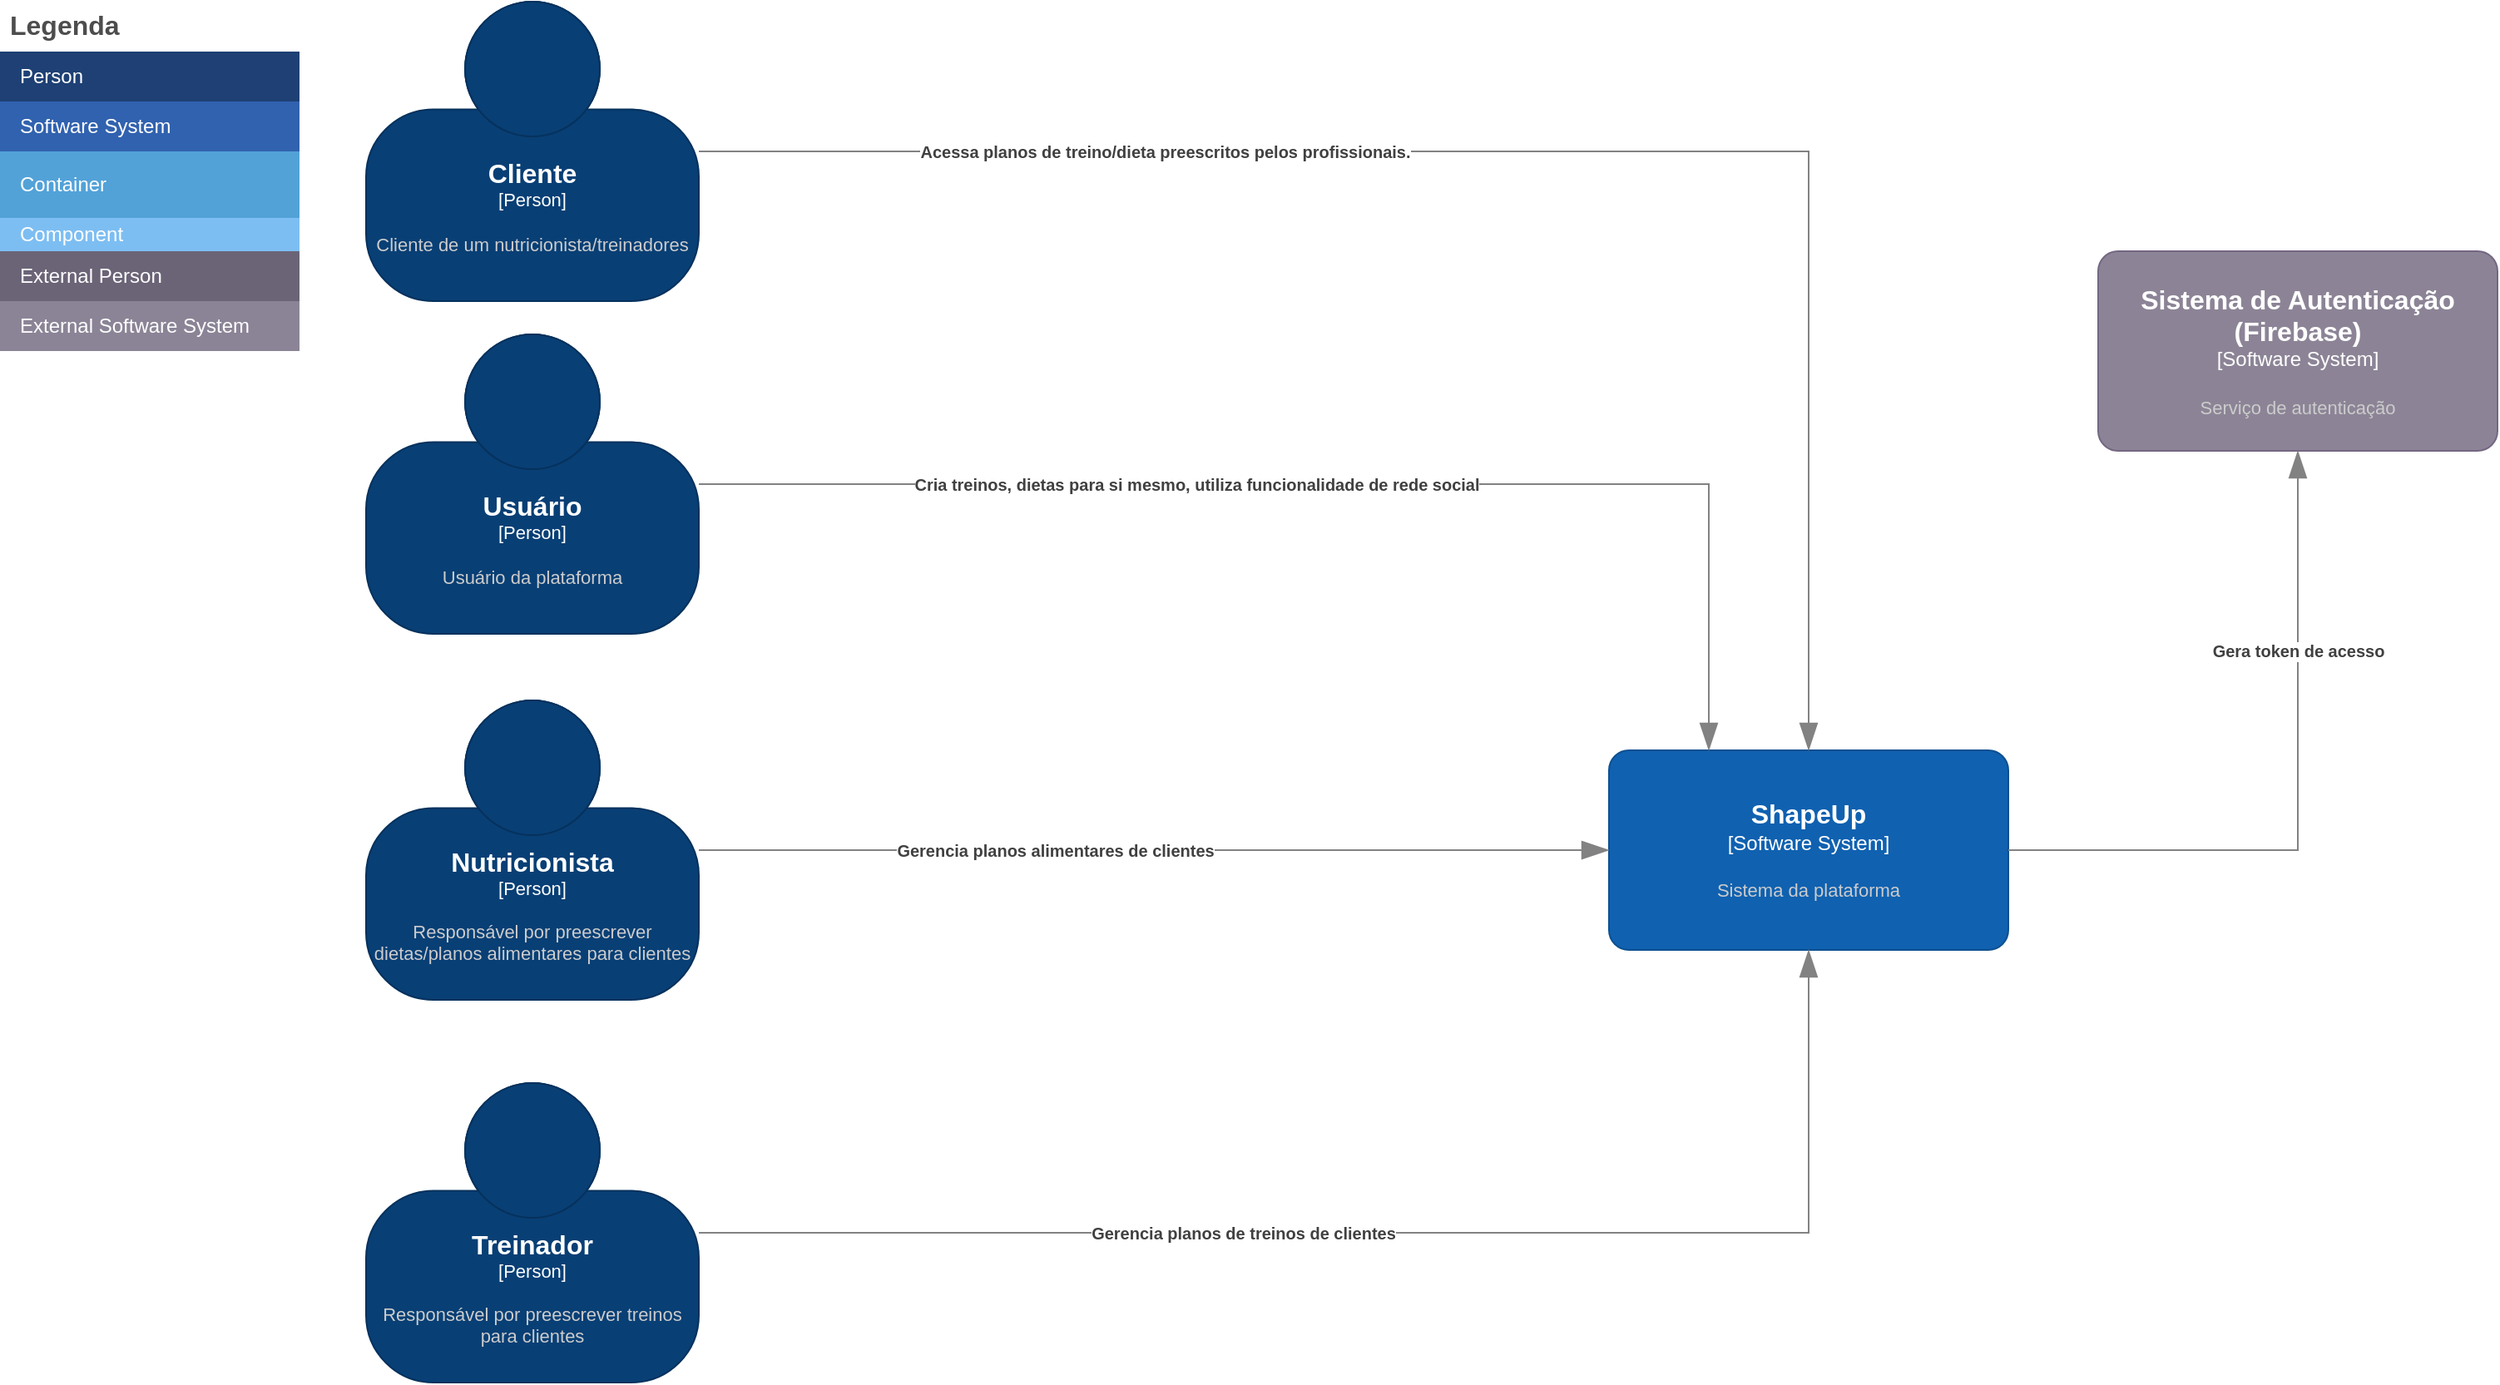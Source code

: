 <mxfile version="26.3.0" pages="2">
  <diagram name="Context" id="Vk7SklrjEUi8_ViGQiSW">
    <mxGraphModel dx="1896" dy="886" grid="0" gridSize="10" guides="1" tooltips="1" connect="1" arrows="1" fold="1" page="0" pageScale="1" pageWidth="827" pageHeight="1169" math="0" shadow="0">
      <root>
        <mxCell id="0" />
        <mxCell id="1" parent="0" />
        <object placeholders="1" c4Name="Usuário" c4Type="Person" c4Description="Usuário da plataforma" label="&lt;font style=&quot;font-size: 16px&quot;&gt;&lt;b&gt;%c4Name%&lt;/b&gt;&lt;/font&gt;&lt;div&gt;[%c4Type%]&lt;/div&gt;&lt;br&gt;&lt;div&gt;&lt;font style=&quot;font-size: 11px&quot;&gt;&lt;font color=&quot;#cccccc&quot;&gt;%c4Description%&lt;/font&gt;&lt;/div&gt;" id="cwVL1F5_BvSCGk7Sc3hi-1">
          <mxCell style="html=1;fontSize=11;dashed=0;whiteSpace=wrap;fillColor=#083F75;strokeColor=#06315C;fontColor=#ffffff;shape=mxgraph.c4.person2;align=center;metaEdit=1;points=[[0.5,0,0],[1,0.5,0],[1,0.75,0],[0.75,1,0],[0.5,1,0],[0.25,1,0],[0,0.75,0],[0,0.5,0]];resizable=0;" parent="1" vertex="1">
            <mxGeometry x="220" y="210" width="200" height="180" as="geometry" />
          </mxCell>
        </object>
        <object placeholders="1" c4Name="Nutricionista" c4Type="Person" c4Description="Responsável por preescrever dietas/planos alimentares para clientes" label="&lt;font style=&quot;font-size: 16px&quot;&gt;&lt;b&gt;%c4Name%&lt;/b&gt;&lt;/font&gt;&lt;div&gt;[%c4Type%]&lt;/div&gt;&lt;br&gt;&lt;div&gt;&lt;font style=&quot;font-size: 11px&quot;&gt;&lt;font color=&quot;#cccccc&quot;&gt;%c4Description%&lt;/font&gt;&lt;/div&gt;" id="cwVL1F5_BvSCGk7Sc3hi-2">
          <mxCell style="html=1;fontSize=11;dashed=0;whiteSpace=wrap;fillColor=#083F75;strokeColor=#06315C;fontColor=#ffffff;shape=mxgraph.c4.person2;align=center;metaEdit=1;points=[[0.5,0,0],[1,0.5,0],[1,0.75,0],[0.75,1,0],[0.5,1,0],[0.25,1,0],[0,0.75,0],[0,0.5,0]];resizable=0;" parent="1" vertex="1">
            <mxGeometry x="220" y="430" width="200" height="180" as="geometry" />
          </mxCell>
        </object>
        <object placeholders="1" c4Name="Treinador" c4Type="Person" c4Description="Responsável por preescrever treinos para clientes" label="&lt;font style=&quot;font-size: 16px&quot;&gt;&lt;b&gt;%c4Name%&lt;/b&gt;&lt;/font&gt;&lt;div&gt;[%c4Type%]&lt;/div&gt;&lt;br&gt;&lt;div&gt;&lt;font style=&quot;font-size: 11px&quot;&gt;&lt;font color=&quot;#cccccc&quot;&gt;%c4Description%&lt;/font&gt;&lt;/div&gt;" id="cwVL1F5_BvSCGk7Sc3hi-3">
          <mxCell style="html=1;fontSize=11;dashed=0;whiteSpace=wrap;fillColor=#083F75;strokeColor=#06315C;fontColor=#ffffff;shape=mxgraph.c4.person2;align=center;metaEdit=1;points=[[0.5,0,0],[1,0.5,0],[1,0.75,0],[0.75,1,0],[0.5,1,0],[0.25,1,0],[0,0.75,0],[0,0.5,0]];resizable=0;" parent="1" vertex="1">
            <mxGeometry x="220" y="660" width="200" height="180" as="geometry" />
          </mxCell>
        </object>
        <object placeholders="1" c4Name="Cliente" c4Type="Person" c4Description="Cliente de um nutricionista/treinadores" label="&lt;font style=&quot;font-size: 16px&quot;&gt;&lt;b&gt;%c4Name%&lt;/b&gt;&lt;/font&gt;&lt;div&gt;[%c4Type%]&lt;/div&gt;&lt;br&gt;&lt;div&gt;&lt;font style=&quot;font-size: 11px&quot;&gt;&lt;font color=&quot;#cccccc&quot;&gt;%c4Description%&lt;/font&gt;&lt;/div&gt;" id="cwVL1F5_BvSCGk7Sc3hi-4">
          <mxCell style="html=1;fontSize=11;dashed=0;whiteSpace=wrap;fillColor=#083F75;strokeColor=#06315C;fontColor=#ffffff;shape=mxgraph.c4.person2;align=center;metaEdit=1;points=[[0.5,0,0],[1,0.5,0],[1,0.75,0],[0.75,1,0],[0.5,1,0],[0.25,1,0],[0,0.75,0],[0,0.5,0]];resizable=0;" parent="1" vertex="1">
            <mxGeometry x="220" y="10" width="200" height="180" as="geometry" />
          </mxCell>
        </object>
        <object placeholders="1" c4Name="Sistema de Autenticação (Firebase)" c4Type="Software System" c4Description="Serviço de autenticação" label="&lt;font style=&quot;font-size: 16px&quot;&gt;&lt;b&gt;%c4Name%&lt;/b&gt;&lt;/font&gt;&lt;div&gt;[%c4Type%]&lt;/div&gt;&lt;br&gt;&lt;div&gt;&lt;font style=&quot;font-size: 11px&quot;&gt;&lt;font color=&quot;#cccccc&quot;&gt;%c4Description%&lt;/font&gt;&lt;/div&gt;" id="cwVL1F5_BvSCGk7Sc3hi-5">
          <mxCell style="rounded=1;whiteSpace=wrap;html=1;labelBackgroundColor=none;fillColor=#8C8496;fontColor=#ffffff;align=center;arcSize=10;strokeColor=#736782;metaEdit=1;resizable=0;points=[[0.25,0,0],[0.5,0,0],[0.75,0,0],[1,0.25,0],[1,0.5,0],[1,0.75,0],[0.75,1,0],[0.5,1,0],[0.25,1,0],[0,0.75,0],[0,0.5,0],[0,0.25,0]];" parent="1" vertex="1">
            <mxGeometry x="1261" y="160" width="240" height="120" as="geometry" />
          </mxCell>
        </object>
        <object placeholders="1" c4Name="ShapeUp" c4Type="Software System" c4Description="Sistema da plataforma" label="&lt;font style=&quot;font-size: 16px&quot;&gt;&lt;b&gt;%c4Name%&lt;/b&gt;&lt;/font&gt;&lt;div&gt;[%c4Type%]&lt;/div&gt;&lt;br&gt;&lt;div&gt;&lt;font style=&quot;font-size: 11px&quot;&gt;&lt;font color=&quot;#cccccc&quot;&gt;%c4Description%&lt;/font&gt;&lt;/div&gt;" link="data:page/id,RvvZoLrDx3v42btAIE7K" id="cwVL1F5_BvSCGk7Sc3hi-7">
          <mxCell style="rounded=1;whiteSpace=wrap;html=1;labelBackgroundColor=none;fillColor=#1061B0;fontColor=#ffffff;align=center;arcSize=10;strokeColor=#0D5091;metaEdit=1;resizable=0;points=[[0.25,0,0],[0.5,0,0],[0.75,0,0],[1,0.25,0],[1,0.5,0],[1,0.75,0],[0.75,1,0],[0.5,1,0],[0.25,1,0],[0,0.75,0],[0,0.5,0],[0,0.25,0]];" parent="1" vertex="1">
            <mxGeometry x="967" y="460" width="240" height="120" as="geometry" />
          </mxCell>
        </object>
        <mxCell id="cwVL1F5_BvSCGk7Sc3hi-8" value="Legenda" style="shape=table;startSize=30;container=1;collapsible=0;childLayout=tableLayout;fontSize=16;align=left;verticalAlign=top;fillColor=none;strokeColor=none;fontColor=#4D4D4D;fontStyle=1;spacingLeft=6;spacing=0;resizable=0;" parent="1" vertex="1">
          <mxGeometry y="10" width="180" height="210" as="geometry" />
        </mxCell>
        <mxCell id="cwVL1F5_BvSCGk7Sc3hi-9" value="" style="shape=tableRow;horizontal=0;startSize=0;swimlaneHead=0;swimlaneBody=0;strokeColor=inherit;top=0;left=0;bottom=0;right=0;collapsible=0;dropTarget=0;fillColor=none;points=[[0,0.5],[1,0.5]];portConstraint=eastwest;fontSize=12;" parent="cwVL1F5_BvSCGk7Sc3hi-8" vertex="1">
          <mxGeometry y="30" width="180" height="30" as="geometry" />
        </mxCell>
        <mxCell id="cwVL1F5_BvSCGk7Sc3hi-10" value="Person" style="shape=partialRectangle;html=1;whiteSpace=wrap;connectable=0;strokeColor=inherit;overflow=hidden;fillColor=#1E4074;top=0;left=0;bottom=0;right=0;pointerEvents=1;fontSize=12;align=left;fontColor=#FFFFFF;gradientColor=none;spacingLeft=10;spacingRight=4;" parent="cwVL1F5_BvSCGk7Sc3hi-9" vertex="1">
          <mxGeometry width="180" height="30" as="geometry">
            <mxRectangle width="180" height="30" as="alternateBounds" />
          </mxGeometry>
        </mxCell>
        <mxCell id="cwVL1F5_BvSCGk7Sc3hi-11" value="" style="shape=tableRow;horizontal=0;startSize=0;swimlaneHead=0;swimlaneBody=0;strokeColor=inherit;top=0;left=0;bottom=0;right=0;collapsible=0;dropTarget=0;fillColor=none;points=[[0,0.5],[1,0.5]];portConstraint=eastwest;fontSize=12;" parent="cwVL1F5_BvSCGk7Sc3hi-8" vertex="1">
          <mxGeometry y="60" width="180" height="30" as="geometry" />
        </mxCell>
        <mxCell id="cwVL1F5_BvSCGk7Sc3hi-12" value="Software System" style="shape=partialRectangle;html=1;whiteSpace=wrap;connectable=0;strokeColor=inherit;overflow=hidden;fillColor=#3162AF;top=0;left=0;bottom=0;right=0;pointerEvents=1;fontSize=12;align=left;fontColor=#FFFFFF;gradientColor=none;spacingLeft=10;spacingRight=4;" parent="cwVL1F5_BvSCGk7Sc3hi-11" vertex="1">
          <mxGeometry width="180" height="30" as="geometry">
            <mxRectangle width="180" height="30" as="alternateBounds" />
          </mxGeometry>
        </mxCell>
        <mxCell id="cwVL1F5_BvSCGk7Sc3hi-13" value="" style="shape=tableRow;horizontal=0;startSize=0;swimlaneHead=0;swimlaneBody=0;strokeColor=inherit;top=0;left=0;bottom=0;right=0;collapsible=0;dropTarget=0;fillColor=none;points=[[0,0.5],[1,0.5]];portConstraint=eastwest;fontSize=12;" parent="cwVL1F5_BvSCGk7Sc3hi-8" vertex="1">
          <mxGeometry y="90" width="180" height="40" as="geometry" />
        </mxCell>
        <mxCell id="cwVL1F5_BvSCGk7Sc3hi-14" value="Container" style="shape=partialRectangle;html=1;whiteSpace=wrap;connectable=0;strokeColor=inherit;overflow=hidden;fillColor=#52a2d8;top=0;left=0;bottom=0;right=0;pointerEvents=1;fontSize=12;align=left;fontColor=#FFFFFF;gradientColor=none;spacingLeft=10;spacingRight=4;" parent="cwVL1F5_BvSCGk7Sc3hi-13" vertex="1">
          <mxGeometry width="180" height="40" as="geometry">
            <mxRectangle width="180" height="40" as="alternateBounds" />
          </mxGeometry>
        </mxCell>
        <mxCell id="cwVL1F5_BvSCGk7Sc3hi-15" value="" style="shape=tableRow;horizontal=0;startSize=0;swimlaneHead=0;swimlaneBody=0;strokeColor=inherit;top=0;left=0;bottom=0;right=0;collapsible=0;dropTarget=0;fillColor=none;points=[[0,0.5],[1,0.5]];portConstraint=eastwest;fontSize=12;" parent="cwVL1F5_BvSCGk7Sc3hi-8" vertex="1">
          <mxGeometry y="130" width="180" height="20" as="geometry" />
        </mxCell>
        <mxCell id="cwVL1F5_BvSCGk7Sc3hi-16" value="Component" style="shape=partialRectangle;html=1;whiteSpace=wrap;connectable=0;strokeColor=inherit;overflow=hidden;fillColor=#7dbef2;top=0;left=0;bottom=0;right=0;pointerEvents=1;fontSize=12;align=left;fontColor=#FFFFFF;gradientColor=none;spacingLeft=10;spacingRight=4;" parent="cwVL1F5_BvSCGk7Sc3hi-15" vertex="1">
          <mxGeometry width="180" height="20" as="geometry">
            <mxRectangle width="180" height="20" as="alternateBounds" />
          </mxGeometry>
        </mxCell>
        <mxCell id="cwVL1F5_BvSCGk7Sc3hi-17" value="" style="shape=tableRow;horizontal=0;startSize=0;swimlaneHead=0;swimlaneBody=0;strokeColor=inherit;top=0;left=0;bottom=0;right=0;collapsible=0;dropTarget=0;fillColor=none;points=[[0,0.5],[1,0.5]];portConstraint=eastwest;fontSize=12;" parent="cwVL1F5_BvSCGk7Sc3hi-8" vertex="1">
          <mxGeometry y="150" width="180" height="30" as="geometry" />
        </mxCell>
        <mxCell id="cwVL1F5_BvSCGk7Sc3hi-18" value="External Person" style="shape=partialRectangle;html=1;whiteSpace=wrap;connectable=0;strokeColor=inherit;overflow=hidden;fillColor=#6b6477;top=0;left=0;bottom=0;right=0;pointerEvents=1;fontSize=12;align=left;fontColor=#FFFFFF;gradientColor=none;spacingLeft=10;spacingRight=4;" parent="cwVL1F5_BvSCGk7Sc3hi-17" vertex="1">
          <mxGeometry width="180" height="30" as="geometry">
            <mxRectangle width="180" height="30" as="alternateBounds" />
          </mxGeometry>
        </mxCell>
        <mxCell id="cwVL1F5_BvSCGk7Sc3hi-19" value="" style="shape=tableRow;horizontal=0;startSize=0;swimlaneHead=0;swimlaneBody=0;strokeColor=inherit;top=0;left=0;bottom=0;right=0;collapsible=0;dropTarget=0;fillColor=none;points=[[0,0.5],[1,0.5]];portConstraint=eastwest;fontSize=12;" parent="cwVL1F5_BvSCGk7Sc3hi-8" vertex="1">
          <mxGeometry y="180" width="180" height="30" as="geometry" />
        </mxCell>
        <mxCell id="cwVL1F5_BvSCGk7Sc3hi-20" value="External Software System" style="shape=partialRectangle;html=1;whiteSpace=wrap;connectable=0;strokeColor=inherit;overflow=hidden;fillColor=#8b8496;top=0;left=0;bottom=0;right=0;pointerEvents=1;fontSize=12;align=left;fontColor=#FFFFFF;gradientColor=none;spacingLeft=10;spacingRight=4;" parent="cwVL1F5_BvSCGk7Sc3hi-19" vertex="1">
          <mxGeometry width="180" height="30" as="geometry">
            <mxRectangle width="180" height="30" as="alternateBounds" />
          </mxGeometry>
        </mxCell>
        <object placeholders="1" c4Type="Relationship" c4Description="Gerencia planos de treinos de clientes" label="&lt;div style=&quot;text-align: left&quot;&gt;&lt;div style=&quot;text-align: center&quot;&gt;&lt;b&gt;%c4Description%&lt;/b&gt;&lt;/div&gt;" id="cwVL1F5_BvSCGk7Sc3hi-23">
          <mxCell style="endArrow=blockThin;html=1;fontSize=10;fontColor=#404040;strokeWidth=1;endFill=1;strokeColor=#828282;elbow=vertical;metaEdit=1;endSize=14;startSize=14;jumpStyle=arc;jumpSize=16;rounded=0;edgeStyle=orthogonalEdgeStyle;exitX=1;exitY=0.5;exitDx=0;exitDy=0;exitPerimeter=0;entryX=0.5;entryY=1;entryDx=0;entryDy=0;entryPerimeter=0;" parent="1" source="cwVL1F5_BvSCGk7Sc3hi-3" target="cwVL1F5_BvSCGk7Sc3hi-7" edge="1">
            <mxGeometry x="-0.22" width="240" relative="1" as="geometry">
              <mxPoint x="550" y="750" as="sourcePoint" />
              <mxPoint x="790" y="750" as="targetPoint" />
              <mxPoint as="offset" />
            </mxGeometry>
          </mxCell>
        </object>
        <object placeholders="1" c4Type="Relationship" c4Description="Gerencia planos alimentares de clientes" label="&lt;div style=&quot;text-align: left&quot;&gt;&lt;div style=&quot;text-align: center&quot;&gt;&lt;b&gt;%c4Description%&lt;/b&gt;&lt;/div&gt;" id="cwVL1F5_BvSCGk7Sc3hi-25">
          <mxCell style="endArrow=blockThin;html=1;fontSize=10;fontColor=#404040;strokeWidth=1;endFill=1;strokeColor=#828282;elbow=vertical;metaEdit=1;endSize=14;startSize=14;jumpStyle=arc;jumpSize=16;rounded=0;edgeStyle=orthogonalEdgeStyle;exitX=1;exitY=0.5;exitDx=0;exitDy=0;exitPerimeter=0;entryX=0;entryY=0.5;entryDx=0;entryDy=0;entryPerimeter=0;" parent="1" source="cwVL1F5_BvSCGk7Sc3hi-2" target="cwVL1F5_BvSCGk7Sc3hi-7" edge="1">
            <mxGeometry x="-0.22" width="240" relative="1" as="geometry">
              <mxPoint x="430" y="760" as="sourcePoint" />
              <mxPoint x="830" y="570" as="targetPoint" />
              <mxPoint as="offset" />
            </mxGeometry>
          </mxCell>
        </object>
        <object placeholders="1" c4Type="Relationship" c4Description="Cria treinos, dietas para si mesmo, utiliza funcionalidade de rede social" label="&lt;div style=&quot;text-align: left&quot;&gt;&lt;div style=&quot;text-align: center&quot;&gt;&lt;b&gt;%c4Description%&lt;/b&gt;&lt;/div&gt;" id="cwVL1F5_BvSCGk7Sc3hi-26">
          <mxCell style="endArrow=blockThin;html=1;fontSize=10;fontColor=#404040;strokeWidth=1;endFill=1;strokeColor=#828282;elbow=vertical;metaEdit=1;endSize=14;startSize=14;jumpStyle=arc;jumpSize=16;rounded=0;edgeStyle=orthogonalEdgeStyle;exitX=1;exitY=0.5;exitDx=0;exitDy=0;exitPerimeter=0;entryX=0.25;entryY=0;entryDx=0;entryDy=0;entryPerimeter=0;" parent="1" source="cwVL1F5_BvSCGk7Sc3hi-1" target="cwVL1F5_BvSCGk7Sc3hi-7" edge="1">
            <mxGeometry x="-0.22" width="240" relative="1" as="geometry">
              <mxPoint x="450" y="360" as="sourcePoint" />
              <mxPoint x="997" y="360" as="targetPoint" />
              <mxPoint as="offset" />
            </mxGeometry>
          </mxCell>
        </object>
        <object placeholders="1" c4Type="Relationship" c4Description="Acessa planos de treino/dieta preescritos pelos profissionais." label="&lt;div style=&quot;text-align: left&quot;&gt;&lt;div style=&quot;text-align: center&quot;&gt;&lt;b&gt;%c4Description%&lt;/b&gt;&lt;/div&gt;" id="cwVL1F5_BvSCGk7Sc3hi-28">
          <mxCell style="endArrow=blockThin;html=1;fontSize=10;fontColor=#404040;strokeWidth=1;endFill=1;strokeColor=#828282;elbow=vertical;metaEdit=1;endSize=14;startSize=14;jumpStyle=arc;jumpSize=16;rounded=0;edgeStyle=orthogonalEdgeStyle;exitX=1;exitY=0.5;exitDx=0;exitDy=0;exitPerimeter=0;entryX=0.5;entryY=0;entryDx=0;entryDy=0;entryPerimeter=0;" parent="1" source="cwVL1F5_BvSCGk7Sc3hi-4" target="cwVL1F5_BvSCGk7Sc3hi-7" edge="1">
            <mxGeometry x="-0.455" width="240" relative="1" as="geometry">
              <mxPoint x="430" y="310" as="sourcePoint" />
              <mxPoint x="1037" y="470" as="targetPoint" />
              <mxPoint as="offset" />
            </mxGeometry>
          </mxCell>
        </object>
        <object placeholders="1" c4Type="Relationship" c4Description="Gera token de acesso" label="&lt;div style=&quot;text-align: left&quot;&gt;&lt;div style=&quot;text-align: center&quot;&gt;&lt;b&gt;%c4Description%&lt;/b&gt;&lt;/div&gt;" id="cwVL1F5_BvSCGk7Sc3hi-30">
          <mxCell style="endArrow=blockThin;html=1;fontSize=10;fontColor=#404040;strokeWidth=1;endFill=1;strokeColor=#828282;elbow=vertical;metaEdit=1;endSize=14;startSize=14;jumpStyle=arc;jumpSize=16;rounded=0;edgeStyle=orthogonalEdgeStyle;exitX=1;exitY=0.5;exitDx=0;exitDy=0;exitPerimeter=0;entryX=0.5;entryY=1;entryDx=0;entryDy=0;entryPerimeter=0;" parent="1" source="cwVL1F5_BvSCGk7Sc3hi-7" target="cwVL1F5_BvSCGk7Sc3hi-5" edge="1">
            <mxGeometry x="0.42" width="240" relative="1" as="geometry">
              <mxPoint x="1370" y="500" as="sourcePoint" />
              <mxPoint x="1610" y="500" as="targetPoint" />
              <mxPoint as="offset" />
            </mxGeometry>
          </mxCell>
        </object>
      </root>
    </mxGraphModel>
  </diagram>
  <diagram name="Container" id="RvvZoLrDx3v42btAIE7K">
    <mxGraphModel dx="4309" dy="1666" grid="0" gridSize="10" guides="1" tooltips="1" connect="1" arrows="1" fold="1" page="0" pageScale="1" pageWidth="827" pageHeight="1169" math="0" shadow="0">
      <root>
        <mxCell id="LHIY1-ZRZavErHFiNKU5-0" />
        <mxCell id="LHIY1-ZRZavErHFiNKU5-1" parent="LHIY1-ZRZavErHFiNKU5-0" />
        <object placeholders="1" c4Type="Relationship" c4Description="Busca/Gerencia treinos e exercicios" label="&lt;div style=&quot;text-align: left&quot;&gt;&lt;div style=&quot;text-align: center&quot;&gt;&lt;b&gt;%c4Description%&lt;/b&gt;&lt;/div&gt;" id="CN2UN5z1077_vb4h9x0W-6">
          <mxCell style="endArrow=blockThin;html=1;fontSize=10;fontColor=#404040;strokeWidth=1;endFill=1;strokeColor=light-dark(#828282,#FFFF33);elbow=vertical;metaEdit=1;endSize=14;startSize=14;jumpStyle=arc;jumpSize=16;rounded=0;edgeStyle=orthogonalEdgeStyle;entryX=0.5;entryY=0;entryDx=0;entryDy=0;entryPerimeter=0;" edge="1" parent="LHIY1-ZRZavErHFiNKU5-1" target="o247A70LiFTekQV358RS-3">
            <mxGeometry x="0.877" width="240" relative="1" as="geometry">
              <mxPoint x="2120" y="960" as="sourcePoint" />
              <mxPoint x="3100" y="1010" as="targetPoint" />
              <Array as="points">
                <mxPoint x="2120" y="1120" />
                <mxPoint x="3000" y="1120" />
              </Array>
              <mxPoint as="offset" />
            </mxGeometry>
          </mxCell>
        </object>
        <object placeholders="1" c4Type="Relationship" c4Description="Busca/Gerencia refeições e alimentos." label="&lt;div style=&quot;text-align: left&quot;&gt;&lt;div style=&quot;text-align: center&quot;&gt;&lt;b&gt;%c4Description%&lt;/b&gt;&lt;/div&gt;" id="CN2UN5z1077_vb4h9x0W-7">
          <mxCell style="endArrow=blockThin;html=1;fontSize=10;fontColor=#404040;strokeWidth=1;endFill=1;strokeColor=light-dark(#828282,#FFFF33);elbow=vertical;metaEdit=1;endSize=14;startSize=14;jumpStyle=arc;jumpSize=16;rounded=0;edgeStyle=orthogonalEdgeStyle;entryX=0.5;entryY=0;entryDx=0;entryDy=0;entryPerimeter=0;" edge="1" parent="LHIY1-ZRZavErHFiNKU5-1" target="o247A70LiFTekQV358RS-4">
            <mxGeometry x="0.916" width="240" relative="1" as="geometry">
              <mxPoint x="2120" y="960" as="sourcePoint" />
              <mxPoint x="3010" y="1390" as="targetPoint" />
              <Array as="points">
                <mxPoint x="2120" y="970" />
                <mxPoint x="2120" y="1120" />
                <mxPoint x="3610" y="1120" />
              </Array>
              <mxPoint y="1" as="offset" />
            </mxGeometry>
          </mxCell>
        </object>
        <object placeholders="1" c4Name="ShapeUp" c4Type="SystemScopeBoundary" c4Application="Sistema da plataforma" label="&lt;font style=&quot;font-size: 16px&quot;&gt;&lt;b&gt;&lt;div style=&quot;text-align: left&quot;&gt;%c4Name%&lt;/div&gt;&lt;/b&gt;&lt;/font&gt;&lt;div style=&quot;text-align: left&quot;&gt;[%c4Application%]&lt;/div&gt;" id="YDemat9JaK5g8FggW7xH-0">
          <mxCell style="rounded=1;fontSize=11;whiteSpace=wrap;html=1;dashed=1;arcSize=20;fillColor=none;strokeColor=#666666;fontColor=#333333;labelBackgroundColor=none;align=left;verticalAlign=bottom;labelBorderColor=none;spacingTop=0;spacing=10;dashPattern=8 4;metaEdit=1;rotatable=0;perimeter=rectanglePerimeter;noLabel=0;labelPadding=0;allowArrows=0;connectable=0;expand=0;recursiveResize=0;editable=1;pointerEvents=0;absoluteArcSize=1;points=[[0.25,0,0],[0.5,0,0],[0.75,0,0],[1,0.25,0],[1,0.5,0],[1,0.75,0],[0.75,1,0],[0.5,1,0],[0.25,1,0],[0,0.75,0],[0,0.5,0],[0,0.25,0]];" parent="LHIY1-ZRZavErHFiNKU5-1" vertex="1">
            <mxGeometry x="570" y="670" width="3270" height="2220" as="geometry" />
          </mxCell>
        </object>
        <object placeholders="1" c4Name="Usuário" c4Type="Person" c4Description="Usuário da plataforma" label="&lt;font style=&quot;font-size: 16px&quot;&gt;&lt;b&gt;%c4Name%&lt;/b&gt;&lt;/font&gt;&lt;div&gt;[%c4Type%]&lt;/div&gt;&lt;br&gt;&lt;div&gt;&lt;font style=&quot;font-size: 11px&quot;&gt;&lt;font color=&quot;#cccccc&quot;&gt;%c4Description%&lt;/font&gt;&lt;/div&gt;" id="LHIY1-ZRZavErHFiNKU5-2">
          <mxCell style="html=1;fontSize=11;dashed=0;whiteSpace=wrap;fillColor=#083F75;strokeColor=#06315C;fontColor=#ffffff;shape=mxgraph.c4.person2;align=center;metaEdit=1;points=[[0.5,0,0],[1,0.5,0],[1,0.75,0],[0.75,1,0],[0.5,1,0],[0.25,1,0],[0,0.75,0],[0,0.5,0]];resizable=0;" parent="LHIY1-ZRZavErHFiNKU5-1" vertex="1">
            <mxGeometry x="-1110" y="530" width="200" height="180" as="geometry" />
          </mxCell>
        </object>
        <object placeholders="1" c4Name="Nutricionista" c4Type="Person" c4Description="Responsável por preescrever dietas/planos alimentares para clientes" label="&lt;font style=&quot;font-size: 16px&quot;&gt;&lt;b&gt;%c4Name%&lt;/b&gt;&lt;/font&gt;&lt;div&gt;[%c4Type%]&lt;/div&gt;&lt;br&gt;&lt;div&gt;&lt;font style=&quot;font-size: 11px&quot;&gt;&lt;font color=&quot;#cccccc&quot;&gt;%c4Description%&lt;/font&gt;&lt;/div&gt;" id="LHIY1-ZRZavErHFiNKU5-3">
          <mxCell style="html=1;fontSize=11;dashed=0;whiteSpace=wrap;fillColor=#083F75;strokeColor=#06315C;fontColor=#ffffff;shape=mxgraph.c4.person2;align=center;metaEdit=1;points=[[0.5,0,0],[1,0.5,0],[1,0.75,0],[0.75,1,0],[0.5,1,0],[0.25,1,0],[0,0.75,0],[0,0.5,0]];resizable=0;" parent="LHIY1-ZRZavErHFiNKU5-1" vertex="1">
            <mxGeometry x="-1110" y="750" width="200" height="180" as="geometry" />
          </mxCell>
        </object>
        <object placeholders="1" c4Name="Treinador" c4Type="Person" c4Description="Responsável por preescrever treinos para clientes" label="&lt;font style=&quot;font-size: 16px&quot;&gt;&lt;b&gt;%c4Name%&lt;/b&gt;&lt;/font&gt;&lt;div&gt;[%c4Type%]&lt;/div&gt;&lt;br&gt;&lt;div&gt;&lt;font style=&quot;font-size: 11px&quot;&gt;&lt;font color=&quot;#cccccc&quot;&gt;%c4Description%&lt;/font&gt;&lt;/div&gt;" id="LHIY1-ZRZavErHFiNKU5-4">
          <mxCell style="html=1;fontSize=11;dashed=0;whiteSpace=wrap;fillColor=#083F75;strokeColor=#06315C;fontColor=#ffffff;shape=mxgraph.c4.person2;align=center;metaEdit=1;points=[[0.5,0,0],[1,0.5,0],[1,0.75,0],[0.75,1,0],[0.5,1,0],[0.25,1,0],[0,0.75,0],[0,0.5,0]];resizable=0;" parent="LHIY1-ZRZavErHFiNKU5-1" vertex="1">
            <mxGeometry x="-1110" y="980" width="200" height="180" as="geometry" />
          </mxCell>
        </object>
        <object placeholders="1" c4Name="Cliente" c4Type="Person" c4Description="Cliente de um nutricionista/treinadores" label="&lt;font style=&quot;font-size: 16px&quot;&gt;&lt;b&gt;%c4Name%&lt;/b&gt;&lt;/font&gt;&lt;div&gt;[%c4Type%]&lt;/div&gt;&lt;br&gt;&lt;div&gt;&lt;font style=&quot;font-size: 11px&quot;&gt;&lt;font color=&quot;#cccccc&quot;&gt;%c4Description%&lt;/font&gt;&lt;/div&gt;" id="LHIY1-ZRZavErHFiNKU5-5">
          <mxCell style="html=1;fontSize=11;dashed=0;whiteSpace=wrap;fillColor=#083F75;strokeColor=#06315C;fontColor=#ffffff;shape=mxgraph.c4.person2;align=center;metaEdit=1;points=[[0.5,0,0],[1,0.5,0],[1,0.75,0],[0.75,1,0],[0.5,1,0],[0.25,1,0],[0,0.75,0],[0,0.5,0]];resizable=0;" parent="LHIY1-ZRZavErHFiNKU5-1" vertex="1">
            <mxGeometry x="-1110" y="330" width="200" height="180" as="geometry" />
          </mxCell>
        </object>
        <object placeholders="1" c4Name="Sistema de Autenticação (Firebase)" c4Type="Software System" c4Description="Serviço de autenticação" label="&lt;font style=&quot;font-size: 16px&quot;&gt;&lt;b&gt;%c4Name%&lt;/b&gt;&lt;/font&gt;&lt;div&gt;[%c4Type%]&lt;/div&gt;&lt;br&gt;&lt;div&gt;&lt;font style=&quot;font-size: 11px&quot;&gt;&lt;font color=&quot;#cccccc&quot;&gt;%c4Description%&lt;/font&gt;&lt;/div&gt;" id="LHIY1-ZRZavErHFiNKU5-6">
          <mxCell style="rounded=1;whiteSpace=wrap;html=1;labelBackgroundColor=none;fillColor=#8C8496;fontColor=#ffffff;align=center;arcSize=10;strokeColor=#736782;metaEdit=1;resizable=0;points=[[0.25,0,0],[0.5,0,0],[0.75,0,0],[1,0.25,0],[1,0.5,0],[1,0.75,0],[0.75,1,0],[0.5,1,0],[0.25,1,0],[0,0.75,0],[0,0.5,0],[0,0.25,0]];" parent="LHIY1-ZRZavErHFiNKU5-1" vertex="1">
            <mxGeometry x="1980" y="-60" width="240" height="120" as="geometry" />
          </mxCell>
        </object>
        <mxCell id="LHIY1-ZRZavErHFiNKU5-8" value="Legenda" style="shape=table;startSize=30;container=1;collapsible=0;childLayout=tableLayout;fontSize=16;align=left;verticalAlign=top;fillColor=none;strokeColor=none;fontColor=#4D4D4D;fontStyle=1;spacingLeft=6;spacing=0;resizable=0;" parent="LHIY1-ZRZavErHFiNKU5-1" vertex="1">
          <mxGeometry x="-1340" y="360" width="180" height="210" as="geometry" />
        </mxCell>
        <mxCell id="LHIY1-ZRZavErHFiNKU5-9" value="" style="shape=tableRow;horizontal=0;startSize=0;swimlaneHead=0;swimlaneBody=0;strokeColor=inherit;top=0;left=0;bottom=0;right=0;collapsible=0;dropTarget=0;fillColor=none;points=[[0,0.5],[1,0.5]];portConstraint=eastwest;fontSize=12;" parent="LHIY1-ZRZavErHFiNKU5-8" vertex="1">
          <mxGeometry y="30" width="180" height="30" as="geometry" />
        </mxCell>
        <mxCell id="LHIY1-ZRZavErHFiNKU5-10" value="Person" style="shape=partialRectangle;html=1;whiteSpace=wrap;connectable=0;strokeColor=inherit;overflow=hidden;fillColor=#1E4074;top=0;left=0;bottom=0;right=0;pointerEvents=1;fontSize=12;align=left;fontColor=#FFFFFF;gradientColor=none;spacingLeft=10;spacingRight=4;" parent="LHIY1-ZRZavErHFiNKU5-9" vertex="1">
          <mxGeometry width="180" height="30" as="geometry">
            <mxRectangle width="180" height="30" as="alternateBounds" />
          </mxGeometry>
        </mxCell>
        <mxCell id="LHIY1-ZRZavErHFiNKU5-11" value="" style="shape=tableRow;horizontal=0;startSize=0;swimlaneHead=0;swimlaneBody=0;strokeColor=inherit;top=0;left=0;bottom=0;right=0;collapsible=0;dropTarget=0;fillColor=none;points=[[0,0.5],[1,0.5]];portConstraint=eastwest;fontSize=12;" parent="LHIY1-ZRZavErHFiNKU5-8" vertex="1">
          <mxGeometry y="60" width="180" height="30" as="geometry" />
        </mxCell>
        <mxCell id="LHIY1-ZRZavErHFiNKU5-12" value="Software System" style="shape=partialRectangle;html=1;whiteSpace=wrap;connectable=0;strokeColor=inherit;overflow=hidden;fillColor=#3162AF;top=0;left=0;bottom=0;right=0;pointerEvents=1;fontSize=12;align=left;fontColor=#FFFFFF;gradientColor=none;spacingLeft=10;spacingRight=4;" parent="LHIY1-ZRZavErHFiNKU5-11" vertex="1">
          <mxGeometry width="180" height="30" as="geometry">
            <mxRectangle width="180" height="30" as="alternateBounds" />
          </mxGeometry>
        </mxCell>
        <mxCell id="LHIY1-ZRZavErHFiNKU5-13" value="" style="shape=tableRow;horizontal=0;startSize=0;swimlaneHead=0;swimlaneBody=0;strokeColor=inherit;top=0;left=0;bottom=0;right=0;collapsible=0;dropTarget=0;fillColor=none;points=[[0,0.5],[1,0.5]];portConstraint=eastwest;fontSize=12;" parent="LHIY1-ZRZavErHFiNKU5-8" vertex="1">
          <mxGeometry y="90" width="180" height="30" as="geometry" />
        </mxCell>
        <mxCell id="LHIY1-ZRZavErHFiNKU5-14" value="Container" style="shape=partialRectangle;html=1;whiteSpace=wrap;connectable=0;strokeColor=inherit;overflow=hidden;fillColor=#52a2d8;top=0;left=0;bottom=0;right=0;pointerEvents=1;fontSize=12;align=left;fontColor=#FFFFFF;gradientColor=none;spacingLeft=10;spacingRight=4;" parent="LHIY1-ZRZavErHFiNKU5-13" vertex="1">
          <mxGeometry width="180" height="30" as="geometry">
            <mxRectangle width="180" height="30" as="alternateBounds" />
          </mxGeometry>
        </mxCell>
        <mxCell id="LHIY1-ZRZavErHFiNKU5-15" value="" style="shape=tableRow;horizontal=0;startSize=0;swimlaneHead=0;swimlaneBody=0;strokeColor=inherit;top=0;left=0;bottom=0;right=0;collapsible=0;dropTarget=0;fillColor=none;points=[[0,0.5],[1,0.5]];portConstraint=eastwest;fontSize=12;" parent="LHIY1-ZRZavErHFiNKU5-8" vertex="1">
          <mxGeometry y="120" width="180" height="30" as="geometry" />
        </mxCell>
        <mxCell id="LHIY1-ZRZavErHFiNKU5-16" value="Component" style="shape=partialRectangle;html=1;whiteSpace=wrap;connectable=0;strokeColor=inherit;overflow=hidden;fillColor=#7dbef2;top=0;left=0;bottom=0;right=0;pointerEvents=1;fontSize=12;align=left;fontColor=#FFFFFF;gradientColor=none;spacingLeft=10;spacingRight=4;" parent="LHIY1-ZRZavErHFiNKU5-15" vertex="1">
          <mxGeometry width="180" height="30" as="geometry">
            <mxRectangle width="180" height="30" as="alternateBounds" />
          </mxGeometry>
        </mxCell>
        <mxCell id="LHIY1-ZRZavErHFiNKU5-17" value="" style="shape=tableRow;horizontal=0;startSize=0;swimlaneHead=0;swimlaneBody=0;strokeColor=inherit;top=0;left=0;bottom=0;right=0;collapsible=0;dropTarget=0;fillColor=none;points=[[0,0.5],[1,0.5]];portConstraint=eastwest;fontSize=12;" parent="LHIY1-ZRZavErHFiNKU5-8" vertex="1">
          <mxGeometry y="150" width="180" height="30" as="geometry" />
        </mxCell>
        <mxCell id="LHIY1-ZRZavErHFiNKU5-18" value="External Person" style="shape=partialRectangle;html=1;whiteSpace=wrap;connectable=0;strokeColor=inherit;overflow=hidden;fillColor=#6b6477;top=0;left=0;bottom=0;right=0;pointerEvents=1;fontSize=12;align=left;fontColor=#FFFFFF;gradientColor=none;spacingLeft=10;spacingRight=4;" parent="LHIY1-ZRZavErHFiNKU5-17" vertex="1">
          <mxGeometry width="180" height="30" as="geometry">
            <mxRectangle width="180" height="30" as="alternateBounds" />
          </mxGeometry>
        </mxCell>
        <mxCell id="LHIY1-ZRZavErHFiNKU5-19" value="" style="shape=tableRow;horizontal=0;startSize=0;swimlaneHead=0;swimlaneBody=0;strokeColor=inherit;top=0;left=0;bottom=0;right=0;collapsible=0;dropTarget=0;fillColor=none;points=[[0,0.5],[1,0.5]];portConstraint=eastwest;fontSize=12;" parent="LHIY1-ZRZavErHFiNKU5-8" vertex="1">
          <mxGeometry y="180" width="180" height="30" as="geometry" />
        </mxCell>
        <mxCell id="LHIY1-ZRZavErHFiNKU5-20" value="External Software System" style="shape=partialRectangle;html=1;whiteSpace=wrap;connectable=0;strokeColor=inherit;overflow=hidden;fillColor=#8b8496;top=0;left=0;bottom=0;right=0;pointerEvents=1;fontSize=12;align=left;fontColor=#FFFFFF;gradientColor=none;spacingLeft=10;spacingRight=4;" parent="LHIY1-ZRZavErHFiNKU5-19" vertex="1">
          <mxGeometry width="180" height="30" as="geometry">
            <mxRectangle width="180" height="30" as="alternateBounds" />
          </mxGeometry>
        </mxCell>
        <object placeholders="1" c4Type="Relationship" c4Description="Gerencia planos de treinos de clientes" label="&lt;div style=&quot;text-align: left&quot;&gt;&lt;div style=&quot;text-align: center&quot;&gt;&lt;b&gt;%c4Description%&lt;/b&gt;&lt;/div&gt;" id="LHIY1-ZRZavErHFiNKU5-21">
          <mxCell style="endArrow=blockThin;html=1;fontSize=10;fontColor=#404040;strokeWidth=1;endFill=1;strokeColor=#828282;elbow=vertical;metaEdit=1;endSize=14;startSize=14;jumpStyle=arc;jumpSize=16;rounded=0;edgeStyle=orthogonalEdgeStyle;exitX=1;exitY=0.5;exitDx=0;exitDy=0;exitPerimeter=0;entryX=0;entryY=0.5;entryDx=0;entryDy=0;entryPerimeter=0;" parent="LHIY1-ZRZavErHFiNKU5-1" source="LHIY1-ZRZavErHFiNKU5-4" target="BmrbqvsSAx_ZBw11Mv8O-20" edge="1">
            <mxGeometry x="-0.67" width="240" relative="1" as="geometry">
              <mxPoint x="410" y="750" as="sourcePoint" />
              <mxPoint x="650" y="750" as="targetPoint" />
              <mxPoint as="offset" />
            </mxGeometry>
          </mxCell>
        </object>
        <object placeholders="1" c4Type="Relationship" c4Description="Gerencia planos alimentares de clientes" label="&lt;div style=&quot;text-align: left&quot;&gt;&lt;div style=&quot;text-align: center&quot;&gt;&lt;b&gt;%c4Description%&lt;/b&gt;&lt;/div&gt;" id="LHIY1-ZRZavErHFiNKU5-22">
          <mxCell style="endArrow=blockThin;html=1;fontSize=10;fontColor=#404040;strokeWidth=1;endFill=1;strokeColor=#828282;elbow=vertical;metaEdit=1;endSize=14;startSize=14;jumpStyle=arc;jumpSize=16;rounded=0;edgeStyle=orthogonalEdgeStyle;exitX=1;exitY=0.5;exitDx=0;exitDy=0;exitPerimeter=0;entryX=0;entryY=0.5;entryDx=0;entryDy=0;entryPerimeter=0;" parent="LHIY1-ZRZavErHFiNKU5-1" source="LHIY1-ZRZavErHFiNKU5-3" target="BmrbqvsSAx_ZBw11Mv8O-20" edge="1">
            <mxGeometry x="-0.649" width="240" relative="1" as="geometry">
              <mxPoint x="290" y="760" as="sourcePoint" />
              <mxPoint x="690" y="570" as="targetPoint" />
              <mxPoint x="1" as="offset" />
            </mxGeometry>
          </mxCell>
        </object>
        <object placeholders="1" c4Type="Relationship" c4Description="Cria treinos, dietas para si mesmo, utiliza funcionalidade de rede social" label="&lt;div style=&quot;text-align: left&quot;&gt;&lt;div style=&quot;text-align: center&quot;&gt;&lt;b&gt;%c4Description%&lt;/b&gt;&lt;/div&gt;" id="LHIY1-ZRZavErHFiNKU5-23">
          <mxCell style="endArrow=blockThin;html=1;fontSize=10;fontColor=#404040;strokeWidth=1;endFill=1;strokeColor=#828282;elbow=vertical;metaEdit=1;endSize=14;startSize=14;jumpStyle=arc;jumpSize=16;rounded=0;edgeStyle=orthogonalEdgeStyle;exitX=1;exitY=0.5;exitDx=0;exitDy=0;exitPerimeter=0;entryX=0;entryY=0.5;entryDx=0;entryDy=0;entryPerimeter=0;" parent="LHIY1-ZRZavErHFiNKU5-1" source="LHIY1-ZRZavErHFiNKU5-2" target="BmrbqvsSAx_ZBw11Mv8O-20" edge="1">
            <mxGeometry x="-0.628" width="240" relative="1" as="geometry">
              <mxPoint x="310" y="360" as="sourcePoint" />
              <mxPoint x="857" y="360" as="targetPoint" />
              <mxPoint as="offset" />
            </mxGeometry>
          </mxCell>
        </object>
        <object placeholders="1" c4Type="Relationship" c4Description="Acessa planos de treino/dieta preescritos pelos profissionais." label="&lt;div style=&quot;text-align: left&quot;&gt;&lt;div style=&quot;text-align: center&quot;&gt;&lt;b&gt;%c4Description%&lt;/b&gt;&lt;/div&gt;" id="LHIY1-ZRZavErHFiNKU5-24">
          <mxCell style="endArrow=blockThin;html=1;fontSize=10;fontColor=#404040;strokeWidth=1;endFill=1;strokeColor=#828282;elbow=vertical;metaEdit=1;endSize=14;startSize=14;jumpStyle=arc;jumpSize=16;rounded=0;edgeStyle=orthogonalEdgeStyle;exitX=1;exitY=0.5;exitDx=0;exitDy=0;exitPerimeter=0;entryX=0;entryY=0.5;entryDx=0;entryDy=0;entryPerimeter=0;" parent="LHIY1-ZRZavErHFiNKU5-1" source="LHIY1-ZRZavErHFiNKU5-5" target="BmrbqvsSAx_ZBw11Mv8O-20" edge="1">
            <mxGeometry x="-0.664" width="240" relative="1" as="geometry">
              <mxPoint x="290" y="310" as="sourcePoint" />
              <mxPoint x="897" y="470" as="targetPoint" />
              <mxPoint as="offset" />
            </mxGeometry>
          </mxCell>
        </object>
        <object placeholders="1" c4Name="SocialService" c4Type="Container" c4Technology=".NET, C#" c4Description="Microserviço de rede social,&#xa;para gerenciamento de posts, amizades, seguidores, etc." label="&lt;font style=&quot;font-size: 16px&quot;&gt;&lt;b&gt;%c4Name%&lt;/b&gt;&lt;/font&gt;&lt;div&gt;[%c4Type%:&amp;nbsp;%c4Technology%]&lt;/div&gt;&lt;br&gt;&lt;div&gt;&lt;font style=&quot;font-size: 11px&quot;&gt;&lt;font color=&quot;#E6E6E6&quot;&gt;%c4Description%&lt;/font&gt;&lt;/div&gt;" link="https://github.com/AlanEdward19/ShapeUp/tree/main/src/SocialService" id="o247A70LiFTekQV358RS-0">
          <mxCell style="shape=hexagon;size=50;perimeter=hexagonPerimeter2;whiteSpace=wrap;html=1;fixedSize=1;rounded=1;labelBackgroundColor=none;fillColor=#23A2D9;fontSize=12;fontColor=#ffffff;align=center;strokeColor=#0E7DAD;metaEdit=1;points=[[0.5,0,0],[1,0.25,0],[1,0.5,0],[1,0.75,0],[0.5,1,0],[0,0.75,0],[0,0.5,0],[0,0.25,0]];resizable=0;" vertex="1" parent="LHIY1-ZRZavErHFiNKU5-1">
            <mxGeometry x="870" y="1380" width="200" height="170" as="geometry" />
          </mxCell>
        </object>
        <object placeholders="1" c4Name="NotificationService" c4Type="Container" c4Technology=".NET, C#" c4Description="Microserviço para&#xa;disparar notificações de eventos gerados por outros microserviços &#xa;para um usuário." label="&lt;font style=&quot;font-size: 16px&quot;&gt;&lt;b&gt;%c4Name%&lt;/b&gt;&lt;/font&gt;&lt;div&gt;[%c4Type%:&amp;nbsp;%c4Technology%]&lt;/div&gt;&lt;br&gt;&lt;div&gt;&lt;font style=&quot;font-size: 11px&quot;&gt;&lt;font color=&quot;#E6E6E6&quot;&gt;%c4Description%&lt;/font&gt;&lt;/div&gt;" link="https://github.com/AlanEdward19/ShapeUp/tree/main/src/NotificationService" id="o247A70LiFTekQV358RS-1">
          <mxCell style="shape=hexagon;size=50;perimeter=hexagonPerimeter2;whiteSpace=wrap;html=1;fixedSize=1;rounded=1;labelBackgroundColor=none;fillColor=#23A2D9;fontSize=12;fontColor=#ffffff;align=center;strokeColor=#0E7DAD;metaEdit=1;points=[[0.5,0,0],[1,0.25,0],[1,0.5,0],[1,0.75,0],[0.5,1,0],[0,0.75,0],[0,0.5,0],[0,0.25,0]];resizable=0;" vertex="1" parent="LHIY1-ZRZavErHFiNKU5-1">
            <mxGeometry x="1670" y="1380" width="200" height="170" as="geometry" />
          </mxCell>
        </object>
        <object placeholders="1" c4Name="AuthService" c4Type="Container" c4Technology=".NET, C#" c4Description="Microserviço para&#xa;gerenciamento de permissões e autorizações." label="&lt;font style=&quot;font-size: 16px&quot;&gt;&lt;b&gt;%c4Name%&lt;/b&gt;&lt;/font&gt;&lt;div&gt;[%c4Type%:&amp;nbsp;%c4Technology%]&lt;/div&gt;&lt;br&gt;&lt;div&gt;&lt;font style=&quot;font-size: 11px&quot;&gt;&lt;font color=&quot;#E6E6E6&quot;&gt;%c4Description%&lt;/font&gt;&lt;/div&gt;" id="o247A70LiFTekQV358RS-2">
          <mxCell style="shape=hexagon;size=50;perimeter=hexagonPerimeter2;whiteSpace=wrap;html=1;fixedSize=1;rounded=1;labelBackgroundColor=none;fillColor=#23A2D9;fontSize=12;fontColor=#ffffff;align=center;strokeColor=#0E7DAD;metaEdit=1;points=[[0.5,0,0],[1,0.25,0],[1,0.5,0],[1,0.75,0],[0.5,1,0],[0,0.75,0],[0,0.5,0],[0,0.25,0]];resizable=0;" vertex="1" parent="LHIY1-ZRZavErHFiNKU5-1">
            <mxGeometry x="1670" y="2250" width="200" height="170" as="geometry" />
          </mxCell>
        </object>
        <object placeholders="1" c4Name="TrainingService" c4Type="Container" c4Technology=".NET, C#" c4Description="Microserviço para&#xa;gestão de planos de treino &#xa;para um usúario &#xa;ou multiplos usúarios." label="&lt;font style=&quot;font-size: 16px&quot;&gt;&lt;b&gt;%c4Name%&lt;/b&gt;&lt;/font&gt;&lt;div&gt;[%c4Type%:&amp;nbsp;%c4Technology%]&lt;/div&gt;&lt;br&gt;&lt;div&gt;&lt;font style=&quot;font-size: 11px&quot;&gt;&lt;font color=&quot;#E6E6E6&quot;&gt;%c4Description%&lt;/font&gt;&lt;/div&gt;" link="https://github.com/AlanEdward19/ShapeUp/tree/main/src/TrainingService" id="o247A70LiFTekQV358RS-3">
          <mxCell style="shape=hexagon;size=50;perimeter=hexagonPerimeter2;whiteSpace=wrap;html=1;fixedSize=1;rounded=1;labelBackgroundColor=none;fillColor=#23A2D9;fontSize=12;fontColor=#ffffff;align=center;strokeColor=#0E7DAD;metaEdit=1;points=[[0.5,0,0],[1,0.25,0],[1,0.5,0],[1,0.75,0],[0.5,1,0],[0,0.75,0],[0,0.5,0],[0,0.25,0]];resizable=0;" vertex="1" parent="LHIY1-ZRZavErHFiNKU5-1">
            <mxGeometry x="2900" y="1380" width="200" height="170" as="geometry" />
          </mxCell>
        </object>
        <object placeholders="1" c4Name="NutritionService" c4Type="Container" c4Technology=".NET, C#" c4Description="Microserviço para&#xa;gestão de planos de alimentares &#xa;para um usúario &#xa;ou multiplos usúarios." label="&lt;font style=&quot;font-size: 16px&quot;&gt;&lt;b&gt;%c4Name%&lt;/b&gt;&lt;/font&gt;&lt;div&gt;[%c4Type%:&amp;nbsp;%c4Technology%]&lt;/div&gt;&lt;br&gt;&lt;div&gt;&lt;font style=&quot;font-size: 11px&quot;&gt;&lt;font color=&quot;#E6E6E6&quot;&gt;%c4Description%&lt;/font&gt;&lt;/div&gt;" link="https://github.com/AlanEdward19/ShapeUp/tree/main/src/NutritionService" id="o247A70LiFTekQV358RS-4">
          <mxCell style="shape=hexagon;size=50;perimeter=hexagonPerimeter2;whiteSpace=wrap;html=1;fixedSize=1;rounded=1;labelBackgroundColor=none;fillColor=#23A2D9;fontSize=12;fontColor=#ffffff;align=center;strokeColor=#0E7DAD;metaEdit=1;points=[[0.5,0,0],[1,0.25,0],[1,0.5,0],[1,0.75,0],[0.5,1,0],[0,0.75,0],[0,0.5,0],[0,0.25,0]];resizable=0;" vertex="1" parent="LHIY1-ZRZavErHFiNKU5-1">
            <mxGeometry x="3510" y="1380" width="200" height="170" as="geometry" />
          </mxCell>
        </object>
        <object placeholders="1" c4Name="ChatService" c4Type="Container" c4Technology=".NET, C#" c4Description="Microserviço para&#xa;Envio/Recebimento &#xa;de mensagens&#xa;entre usuários." label="&lt;font style=&quot;font-size: 16px&quot;&gt;&lt;b&gt;%c4Name%&lt;/b&gt;&lt;/font&gt;&lt;div&gt;[%c4Type%:&amp;nbsp;%c4Technology%]&lt;/div&gt;&lt;br&gt;&lt;div&gt;&lt;font style=&quot;font-size: 11px&quot;&gt;&lt;font color=&quot;#E6E6E6&quot;&gt;%c4Description%&lt;/font&gt;&lt;/div&gt;" link="https://github.com/AlanEdward19/ShapeUp/tree/main/src/ChatService" id="o247A70LiFTekQV358RS-5">
          <mxCell style="shape=hexagon;size=50;perimeter=hexagonPerimeter2;whiteSpace=wrap;html=1;fixedSize=1;rounded=1;labelBackgroundColor=none;fillColor=#23A2D9;fontSize=12;fontColor=#ffffff;align=center;strokeColor=#0E7DAD;metaEdit=1;points=[[0.5,0,0],[1,0.25,0],[1,0.5,0],[1,0.75,0],[0.5,1,0],[0,0.75,0],[0,0.5,0],[0,0.25,0]];resizable=0;" vertex="1" parent="LHIY1-ZRZavErHFiNKU5-1">
            <mxGeometry x="2220" y="1380" width="200" height="170" as="geometry" />
          </mxCell>
        </object>
        <object placeholders="1" c4Name="Banco de dados" c4Type="Container" c4Technology="MongoDb" c4Description="Armazena Ids de identificação dos dispositivos mobile usados pelo usúario." label="&lt;font style=&quot;font-size: 16px&quot;&gt;&lt;b&gt;%c4Name%&lt;/b&gt;&lt;/font&gt;&lt;div&gt;[%c4Type%:&amp;nbsp;%c4Technology%]&lt;/div&gt;&lt;br&gt;&lt;div&gt;&lt;font style=&quot;font-size: 11px&quot;&gt;&lt;font color=&quot;#E6E6E6&quot;&gt;%c4Description%&lt;/font&gt;&lt;/div&gt;" id="BmrbqvsSAx_ZBw11Mv8O-0">
          <mxCell style="shape=cylinder3;size=15;whiteSpace=wrap;html=1;boundedLbl=1;rounded=0;labelBackgroundColor=none;fillColor=#23A2D9;fontSize=12;fontColor=#ffffff;align=center;strokeColor=#0E7DAD;metaEdit=1;points=[[0.5,0,0],[1,0.25,0],[1,0.5,0],[1,0.75,0],[0.5,1,0],[0,0.75,0],[0,0.5,0],[0,0.25,0]];resizable=0;" vertex="1" parent="LHIY1-ZRZavErHFiNKU5-1">
            <mxGeometry x="1440" y="1860" width="240" height="120" as="geometry" />
          </mxCell>
        </object>
        <object placeholders="1" c4Name="Armazenamento de Arquivos" c4Type="Container" c4Technology="Azure Blob Storage" c4Description="Armazena imagens de posts e perfis." label="&lt;font style=&quot;font-size: 16px&quot;&gt;&lt;b&gt;%c4Name%&lt;/b&gt;&lt;/font&gt;&lt;div&gt;[%c4Type%:&amp;nbsp;%c4Technology%]&lt;/div&gt;&lt;br&gt;&lt;div&gt;&lt;font style=&quot;font-size: 11px&quot;&gt;&lt;font color=&quot;#E6E6E6&quot;&gt;%c4Description%&lt;/font&gt;&lt;/div&gt;" id="BmrbqvsSAx_ZBw11Mv8O-2">
          <mxCell style="shape=cylinder3;size=15;whiteSpace=wrap;html=1;boundedLbl=1;rounded=0;labelBackgroundColor=none;fillColor=#23A2D9;fontSize=12;fontColor=#ffffff;align=center;strokeColor=#0E7DAD;metaEdit=1;points=[[0.5,0,0],[1,0.25,0],[1,0.5,0],[1,0.75,0],[0.5,1,0],[0,0.75,0],[0,0.5,0],[0,0.25,0]];resizable=0;" vertex="1" parent="LHIY1-ZRZavErHFiNKU5-1">
            <mxGeometry x="1070" y="1860" width="240" height="120" as="geometry" />
          </mxCell>
        </object>
        <object placeholders="1" c4Name="Banco de dados" c4Type="Container" c4Technology="Neo4J" c4Description="Armazena perfis, posts e relações entre os perfis." label="&lt;font style=&quot;font-size: 16px&quot;&gt;&lt;b&gt;%c4Name%&lt;/b&gt;&lt;/font&gt;&lt;div&gt;[%c4Type%:&amp;nbsp;%c4Technology%]&lt;/div&gt;&lt;br&gt;&lt;div&gt;&lt;font style=&quot;font-size: 11px&quot;&gt;&lt;font color=&quot;#E6E6E6&quot;&gt;%c4Description%&lt;/font&gt;&lt;/div&gt;" id="BmrbqvsSAx_ZBw11Mv8O-3">
          <mxCell style="shape=cylinder3;size=15;whiteSpace=wrap;html=1;boundedLbl=1;rounded=0;labelBackgroundColor=none;fillColor=#23A2D9;fontSize=12;fontColor=#ffffff;align=center;strokeColor=#0E7DAD;metaEdit=1;points=[[0.5,0,0],[1,0.25,0],[1,0.5,0],[1,0.75,0],[0.5,1,0],[0,0.75,0],[0,0.5,0],[0,0.25,0]];resizable=0;" vertex="1" parent="LHIY1-ZRZavErHFiNKU5-1">
            <mxGeometry x="650" y="1860" width="240" height="120" as="geometry" />
          </mxCell>
        </object>
        <object placeholders="1" c4Type="Relationship" c4Description="Busca/Gerencia Posts, Seguidores, Amizades, Perfis" label="&lt;div style=&quot;text-align: left&quot;&gt;&lt;div style=&quot;text-align: center&quot;&gt;&lt;b&gt;%c4Description%&lt;/b&gt;&lt;/div&gt;" id="BmrbqvsSAx_ZBw11Mv8O-4">
          <mxCell style="endArrow=blockThin;html=1;fontSize=10;fontColor=#404040;strokeWidth=1;endFill=1;strokeColor=#828282;elbow=vertical;metaEdit=1;endSize=14;startSize=14;jumpStyle=arc;jumpSize=16;rounded=0;edgeStyle=orthogonalEdgeStyle;exitX=0.5;exitY=1;exitDx=0;exitDy=0;exitPerimeter=0;entryX=0.5;entryY=0;entryDx=0;entryDy=0;entryPerimeter=0;" edge="1" parent="LHIY1-ZRZavErHFiNKU5-1" source="o247A70LiFTekQV358RS-0" target="BmrbqvsSAx_ZBw11Mv8O-3">
            <mxGeometry x="0.569" width="240" relative="1" as="geometry">
              <mxPoint x="870" y="1790" as="sourcePoint" />
              <mxPoint x="1110" y="1790" as="targetPoint" />
              <Array as="points">
                <mxPoint x="970" y="1680" />
                <mxPoint x="770" y="1680" />
              </Array>
              <mxPoint as="offset" />
            </mxGeometry>
          </mxCell>
        </object>
        <object placeholders="1" c4Type="Relationship" c4Description="Busca/Gerencia imagens de Posts, Perfis" label="&lt;div style=&quot;text-align: left&quot;&gt;&lt;div style=&quot;text-align: center&quot;&gt;&lt;b&gt;%c4Description%&lt;/b&gt;&lt;/div&gt;" id="BmrbqvsSAx_ZBw11Mv8O-6">
          <mxCell style="endArrow=blockThin;html=1;fontSize=10;fontColor=#404040;strokeWidth=1;endFill=1;strokeColor=#828282;elbow=vertical;metaEdit=1;endSize=14;startSize=14;jumpStyle=arc;jumpSize=16;rounded=0;edgeStyle=orthogonalEdgeStyle;exitX=0.5;exitY=1;exitDx=0;exitDy=0;exitPerimeter=0;entryX=0.5;entryY=0;entryDx=0;entryDy=0;entryPerimeter=0;" edge="1" parent="LHIY1-ZRZavErHFiNKU5-1" source="o247A70LiFTekQV358RS-0" target="BmrbqvsSAx_ZBw11Mv8O-2">
            <mxGeometry x="0.585" width="240" relative="1" as="geometry">
              <mxPoint x="1450" y="1635" as="sourcePoint" />
              <mxPoint x="1450" y="2005" as="targetPoint" />
              <Array as="points">
                <mxPoint x="970" y="1680" />
                <mxPoint x="1190" y="1680" />
              </Array>
              <mxPoint as="offset" />
            </mxGeometry>
          </mxCell>
        </object>
        <object placeholders="1" c4Name="Serviço de notificações [PUSH] (Firebase FCM)" c4Type="Software System" c4Description="Serviço de disparo de notificações" label="&lt;font style=&quot;font-size: 16px&quot;&gt;&lt;b&gt;%c4Name%&lt;/b&gt;&lt;/font&gt;&lt;div&gt;[%c4Type%]&lt;/div&gt;&lt;br&gt;&lt;div&gt;&lt;font style=&quot;font-size: 11px&quot;&gt;&lt;font color=&quot;#cccccc&quot;&gt;%c4Description%&lt;/font&gt;&lt;/div&gt;" id="BmrbqvsSAx_ZBw11Mv8O-8">
          <mxCell style="rounded=1;whiteSpace=wrap;html=1;labelBackgroundColor=none;fillColor=#8C8496;fontColor=#ffffff;align=center;arcSize=10;strokeColor=#736782;metaEdit=1;resizable=0;points=[[0.25,0,0],[0.5,0,0],[0.75,0,0],[1,0.25,0],[1,0.5,0],[1,0.75,0],[0.75,1,0],[0.5,1,0],[0.25,1,0],[0,0.75,0],[0,0.5,0],[0,0.25,0]];" vertex="1" parent="LHIY1-ZRZavErHFiNKU5-1">
            <mxGeometry x="1848" y="1860" width="240" height="120" as="geometry" />
          </mxCell>
        </object>
        <object placeholders="1" c4Type="Relationship" c4Description="Busca/Gerencia ids de dispositivos de um usúario." label="&lt;div style=&quot;text-align: left&quot;&gt;&lt;div style=&quot;text-align: center&quot;&gt;&lt;b&gt;%c4Description%&lt;/b&gt;&lt;/div&gt;" id="BmrbqvsSAx_ZBw11Mv8O-10">
          <mxCell style="endArrow=blockThin;html=1;fontSize=10;fontColor=#404040;strokeWidth=1;endFill=1;strokeColor=#828282;elbow=vertical;metaEdit=1;endSize=14;startSize=14;jumpStyle=arc;jumpSize=16;rounded=0;edgeStyle=orthogonalEdgeStyle;exitX=0.5;exitY=1;exitDx=0;exitDy=0;exitPerimeter=0;entryX=0.5;entryY=0;entryDx=0;entryDy=0;entryPerimeter=0;" edge="1" parent="LHIY1-ZRZavErHFiNKU5-1" source="o247A70LiFTekQV358RS-1" target="BmrbqvsSAx_ZBw11Mv8O-0">
            <mxGeometry x="0.579" width="240" relative="1" as="geometry">
              <mxPoint x="1720" y="1750" as="sourcePoint" />
              <mxPoint x="1940" y="2060" as="targetPoint" />
              <Array as="points">
                <mxPoint x="1740" y="1690" />
                <mxPoint x="1515" y="1690" />
              </Array>
              <mxPoint as="offset" />
            </mxGeometry>
          </mxCell>
        </object>
        <object placeholders="1" c4Type="Relationship" c4Technology="JSON/HTTPs" c4Description="Envia notificação PUSH em 2° plano para usúarios não conectados." label="&lt;div style=&quot;text-align: left&quot;&gt;&lt;div style=&quot;text-align: center&quot;&gt;&lt;b&gt;%c4Description%&lt;/b&gt;&lt;/div&gt;&lt;div style=&quot;text-align: center&quot;&gt;[%c4Technology%]&lt;/div&gt;&lt;/div&gt;" id="BmrbqvsSAx_ZBw11Mv8O-11">
          <mxCell style="endArrow=blockThin;html=1;fontSize=10;fontColor=#404040;strokeWidth=1;endFill=1;strokeColor=#828282;elbow=vertical;metaEdit=1;endSize=14;startSize=14;jumpStyle=arc;jumpSize=16;rounded=0;edgeStyle=orthogonalEdgeStyle;exitX=0.5;exitY=1;exitDx=0;exitDy=0;exitPerimeter=0;entryX=0.5;entryY=0;entryDx=0;entryDy=0;entryPerimeter=0;" edge="1" parent="LHIY1-ZRZavErHFiNKU5-1" source="o247A70LiFTekQV358RS-1" target="BmrbqvsSAx_ZBw11Mv8O-8">
            <mxGeometry x="0.613" width="240" relative="1" as="geometry">
              <mxPoint x="1740" y="1880" as="sourcePoint" />
              <mxPoint x="1980" y="1880" as="targetPoint" />
              <Array as="points">
                <mxPoint x="1740" y="1690" />
                <mxPoint x="1980" y="1690" />
              </Array>
              <mxPoint y="1" as="offset" />
            </mxGeometry>
          </mxCell>
        </object>
        <object placeholders="1" c4Name="Banco de dados" c4Type="Container" c4Technology="Sql Server" c4Description="Armazena usúarios, grupos e permissões." label="&lt;font style=&quot;font-size: 16px&quot;&gt;&lt;b&gt;%c4Name%&lt;/b&gt;&lt;/font&gt;&lt;div&gt;[%c4Type%:&amp;nbsp;%c4Technology%]&lt;/div&gt;&lt;br&gt;&lt;div&gt;&lt;font style=&quot;font-size: 11px&quot;&gt;&lt;font color=&quot;#E6E6E6&quot;&gt;%c4Description%&lt;/font&gt;&lt;/div&gt;" id="BmrbqvsSAx_ZBw11Mv8O-13">
          <mxCell style="shape=cylinder3;size=15;whiteSpace=wrap;html=1;boundedLbl=1;rounded=0;labelBackgroundColor=none;fillColor=#23A2D9;fontSize=12;fontColor=#ffffff;align=center;strokeColor=#0E7DAD;metaEdit=1;points=[[0.5,0,0],[1,0.25,0],[1,0.5,0],[1,0.75,0],[0.5,1,0],[0,0.75,0],[0,0.5,0],[0,0.25,0]];resizable=0;" vertex="1" parent="LHIY1-ZRZavErHFiNKU5-1">
            <mxGeometry x="1650" y="2730" width="240" height="120" as="geometry" />
          </mxCell>
        </object>
        <object placeholders="1" c4Type="Relationship" c4Description="Busca/Gerencia permissões e grupos de um usuário." label="&lt;div style=&quot;text-align: left&quot;&gt;&lt;div style=&quot;text-align: center&quot;&gt;&lt;b&gt;%c4Description%&lt;/b&gt;&lt;/div&gt;" id="BmrbqvsSAx_ZBw11Mv8O-14">
          <mxCell style="endArrow=blockThin;html=1;fontSize=10;fontColor=#404040;strokeWidth=1;endFill=1;strokeColor=#828282;elbow=vertical;metaEdit=1;endSize=14;startSize=14;jumpStyle=arc;jumpSize=16;rounded=0;edgeStyle=orthogonalEdgeStyle;exitX=0.5;exitY=1;exitDx=0;exitDy=0;exitPerimeter=0;entryX=0.5;entryY=0;entryDx=0;entryDy=0;entryPerimeter=0;" edge="1" parent="LHIY1-ZRZavErHFiNKU5-1" source="o247A70LiFTekQV358RS-2" target="BmrbqvsSAx_ZBw11Mv8O-13">
            <mxGeometry x="0.032" width="240" relative="1" as="geometry">
              <mxPoint x="1230" y="2790" as="sourcePoint" />
              <mxPoint x="1020" y="3100" as="targetPoint" />
              <Array as="points">
                <mxPoint x="1770" y="2610" />
                <mxPoint x="1770" y="2610" />
              </Array>
              <mxPoint as="offset" />
            </mxGeometry>
          </mxCell>
        </object>
        <object placeholders="1" c4Name="Banco de dados" c4Type="Container" c4Technology="MongoDb" c4Description="Armazena mensagens criptogradas entre usuários." label="&lt;font style=&quot;font-size: 16px&quot;&gt;&lt;b&gt;%c4Name%&lt;/b&gt;&lt;/font&gt;&lt;div&gt;[%c4Type%:&amp;nbsp;%c4Technology%]&lt;/div&gt;&lt;br&gt;&lt;div&gt;&lt;font style=&quot;font-size: 11px&quot;&gt;&lt;font color=&quot;#E6E6E6&quot;&gt;%c4Description%&lt;/font&gt;&lt;/div&gt;" id="BmrbqvsSAx_ZBw11Mv8O-16">
          <mxCell style="shape=cylinder3;size=15;whiteSpace=wrap;html=1;boundedLbl=1;rounded=0;labelBackgroundColor=none;fillColor=#23A2D9;fontSize=12;fontColor=#ffffff;align=center;strokeColor=#0E7DAD;metaEdit=1;points=[[0.5,0,0],[1,0.25,0],[1,0.5,0],[1,0.75,0],[0.5,1,0],[0,0.75,0],[0,0.5,0],[0,0.25,0]];resizable=0;" vertex="1" parent="LHIY1-ZRZavErHFiNKU5-1">
            <mxGeometry x="2200" y="1860" width="240" height="120" as="geometry" />
          </mxCell>
        </object>
        <object placeholders="1" c4Type="Relationship" c4Description="Busca/Salva mensagens entre dois usúarios." label="&lt;div style=&quot;text-align: left&quot;&gt;&lt;div style=&quot;text-align: center&quot;&gt;&lt;b&gt;%c4Description%&lt;/b&gt;&lt;/div&gt;" id="BmrbqvsSAx_ZBw11Mv8O-17">
          <mxCell style="endArrow=blockThin;html=1;fontSize=10;fontColor=#404040;strokeWidth=1;endFill=1;strokeColor=#828282;elbow=vertical;metaEdit=1;endSize=14;startSize=14;jumpStyle=arc;jumpSize=16;rounded=0;edgeStyle=orthogonalEdgeStyle;exitX=0.5;exitY=1;exitDx=0;exitDy=0;exitPerimeter=0;entryX=0.5;entryY=0;entryDx=0;entryDy=0;entryPerimeter=0;" edge="1" parent="LHIY1-ZRZavErHFiNKU5-1" source="o247A70LiFTekQV358RS-5" target="BmrbqvsSAx_ZBw11Mv8O-16">
            <mxGeometry x="0.29" width="240" relative="1" as="geometry">
              <mxPoint x="2102" y="1590" as="sourcePoint" />
              <mxPoint x="2102" y="1900" as="targetPoint" />
              <Array as="points" />
              <mxPoint as="offset" />
            </mxGeometry>
          </mxCell>
        </object>
        <object placeholders="1" c4Type="Relationship" c4Technology="gRPC" c4Description="Envia notificação (comentário, reações, solicitação de amizade, seguidor)" label="&lt;div style=&quot;text-align: left&quot;&gt;&lt;div style=&quot;text-align: center&quot;&gt;&lt;b&gt;%c4Description%&lt;/b&gt;&lt;/div&gt;&lt;div style=&quot;text-align: center&quot;&gt;[%c4Technology%]&lt;/div&gt;&lt;/div&gt;" id="BmrbqvsSAx_ZBw11Mv8O-18">
          <mxCell style="endArrow=blockThin;html=1;fontSize=10;fontColor=#404040;strokeWidth=1;endFill=1;strokeColor=#828282;elbow=vertical;metaEdit=1;endSize=14;startSize=14;jumpStyle=arc;jumpSize=16;rounded=0;edgeStyle=orthogonalEdgeStyle;exitX=1;exitY=0.5;exitDx=0;exitDy=0;exitPerimeter=0;entryX=0;entryY=0.5;entryDx=0;entryDy=0;entryPerimeter=0;" edge="1" parent="LHIY1-ZRZavErHFiNKU5-1" source="o247A70LiFTekQV358RS-0" target="o247A70LiFTekQV358RS-1">
            <mxGeometry x="-0.033" width="240" relative="1" as="geometry">
              <mxPoint x="1240" y="1500" as="sourcePoint" />
              <mxPoint x="1480" y="1500" as="targetPoint" />
              <mxPoint as="offset" />
            </mxGeometry>
          </mxCell>
        </object>
        <object placeholders="1" c4Name="Web Application" c4Type="Container" c4Technology="React, Typescript" c4Description="Sofware front-end da plataforma ShapeUp." label="&lt;font style=&quot;font-size: 16px&quot;&gt;&lt;b&gt;%c4Name%&lt;/b&gt;&lt;/font&gt;&lt;div&gt;[%c4Type%:&amp;nbsp;%c4Technology%]&lt;/div&gt;&lt;br&gt;&lt;div&gt;&lt;font style=&quot;font-size: 11px&quot;&gt;&lt;font color=&quot;#E6E6E6&quot;&gt;%c4Description%&lt;/font&gt;&lt;/div&gt;" id="BmrbqvsSAx_ZBw11Mv8O-20">
          <mxCell style="shape=mxgraph.c4.webBrowserContainer2;whiteSpace=wrap;html=1;boundedLbl=1;rounded=0;labelBackgroundColor=none;strokeColor=#118ACD;fillColor=#23A2D9;strokeColor=#118ACD;strokeColor2=#0E7DAD;fontSize=12;fontColor=#ffffff;align=center;metaEdit=1;points=[[0.5,0,0],[1,0.25,0],[1,0.5,0],[1,0.75,0],[0.5,1,0],[0,0.75,0],[0,0.5,0],[0,0.25,0]];resizable=0;" vertex="1" parent="LHIY1-ZRZavErHFiNKU5-1">
            <mxGeometry x="1770" y="760" width="240" height="160" as="geometry" />
          </mxCell>
        </object>
        <object placeholders="1" c4Type="Relationship" c4Technology="JSON/HTTPS" c4Description="Busca informações de perfis, posts, comentários, reações, amizades e seguidores." label="&lt;div style=&quot;text-align: left&quot;&gt;&lt;div style=&quot;text-align: center&quot;&gt;&lt;b&gt;%c4Description%&lt;/b&gt;&lt;/div&gt;&lt;div style=&quot;text-align: center&quot;&gt;[%c4Technology%]&lt;/div&gt;&lt;/div&gt;" id="BmrbqvsSAx_ZBw11Mv8O-21">
          <mxCell style="endArrow=blockThin;html=1;fontSize=10;fontColor=#404040;strokeWidth=1;endFill=1;strokeColor=#828282;elbow=vertical;metaEdit=1;endSize=14;startSize=14;jumpStyle=arc;jumpSize=16;rounded=0;edgeStyle=orthogonalEdgeStyle;entryX=0.5;entryY=0;entryDx=0;entryDy=0;entryPerimeter=0;" edge="1" parent="LHIY1-ZRZavErHFiNKU5-1" target="o247A70LiFTekQV358RS-0">
            <mxGeometry x="0.898" width="240" relative="1" as="geometry">
              <mxPoint x="2120" y="960" as="sourcePoint" />
              <mxPoint x="1360" y="1160" as="targetPoint" />
              <Array as="points">
                <mxPoint x="2120" y="960" />
                <mxPoint x="2120" y="1120" />
                <mxPoint x="970" y="1120" />
              </Array>
              <mxPoint as="offset" />
            </mxGeometry>
          </mxCell>
        </object>
        <object placeholders="1" c4Type="Relationship" c4Technology="JSON/TCP" c4Description="Conecta-se para receber notificações real-time." label="&lt;div style=&quot;text-align: left&quot;&gt;&lt;div style=&quot;text-align: center&quot;&gt;&lt;b&gt;%c4Description%&lt;/b&gt;&lt;/div&gt;&lt;div style=&quot;text-align: center&quot;&gt;[%c4Technology%]&lt;/div&gt;&lt;/div&gt;" id="BmrbqvsSAx_ZBw11Mv8O-22">
          <mxCell style="endArrow=blockThin;html=1;fontSize=10;fontColor=#404040;strokeWidth=1;endFill=1;strokeColor=#828282;elbow=vertical;metaEdit=1;endSize=14;startSize=14;jumpStyle=arc;jumpSize=16;rounded=0;edgeStyle=orthogonalEdgeStyle;entryX=0.5;entryY=0;entryDx=0;entryDy=0;entryPerimeter=0;" edge="1" parent="LHIY1-ZRZavErHFiNKU5-1" target="o247A70LiFTekQV358RS-1">
            <mxGeometry x="0.792" width="240" relative="1" as="geometry">
              <mxPoint x="2120" y="960" as="sourcePoint" />
              <mxPoint x="1820" y="1320" as="targetPoint" />
              <mxPoint as="offset" />
              <Array as="points">
                <mxPoint x="2120" y="960" />
                <mxPoint x="2120" y="1120" />
                <mxPoint x="1770" y="1120" />
              </Array>
            </mxGeometry>
          </mxCell>
        </object>
        <object placeholders="1" c4Type="Relationship" c4Technology="gRPC" c4Description="Autentica/Autoriza token do usuário e verifica se tem permissão para executar ação." label="&lt;div style=&quot;text-align: left&quot;&gt;&lt;div style=&quot;text-align: center&quot;&gt;&lt;b&gt;%c4Description%&lt;/b&gt;&lt;/div&gt;&lt;div style=&quot;text-align: center&quot;&gt;[%c4Technology%]&lt;/div&gt;&lt;/div&gt;" id="BmrbqvsSAx_ZBw11Mv8O-28">
          <mxCell style="endArrow=blockThin;html=1;fontSize=10;fontColor=#404040;strokeWidth=1;endFill=1;strokeColor=#828282;elbow=vertical;metaEdit=1;endSize=14;startSize=14;jumpStyle=arc;jumpSize=16;rounded=0;edgeStyle=orthogonalEdgeStyle;exitX=0.5;exitY=1;exitDx=0;exitDy=0;exitPerimeter=0;entryX=0.5;entryY=0;entryDx=0;entryDy=0;entryPerimeter=0;" edge="1" parent="LHIY1-ZRZavErHFiNKU5-1" source="o247A70LiFTekQV358RS-0" target="o247A70LiFTekQV358RS-2">
            <mxGeometry x="-0.293" width="240" relative="1" as="geometry">
              <mxPoint x="910" y="2150" as="sourcePoint" />
              <mxPoint x="1510" y="2150" as="targetPoint" />
              <mxPoint as="offset" />
              <Array as="points">
                <mxPoint x="970" y="2160" />
                <mxPoint x="1770" y="2160" />
              </Array>
            </mxGeometry>
          </mxCell>
        </object>
        <object placeholders="1" c4Type="Relationship" c4Technology="JSON/HTTPS" c4Description="Gera token de acesso" label="&lt;div style=&quot;text-align: left&quot;&gt;&lt;div style=&quot;text-align: center&quot;&gt;&lt;b&gt;%c4Description%&lt;/b&gt;&lt;/div&gt;&lt;div style=&quot;text-align: center&quot;&gt;[%c4Technology%]&lt;/div&gt;&lt;/div&gt;" id="7EuajpdEAsAp-SBq0-Za-4">
          <mxCell style="endArrow=blockThin;html=1;fontSize=10;fontColor=#404040;strokeWidth=1;endFill=1;strokeColor=#828282;elbow=vertical;metaEdit=1;endSize=14;startSize=14;jumpStyle=arc;jumpSize=16;rounded=0;edgeStyle=orthogonalEdgeStyle;exitX=0.5;exitY=0;exitDx=0;exitDy=0;exitPerimeter=0;entryX=0.5;entryY=1;entryDx=0;entryDy=0;entryPerimeter=0;" edge="1" parent="LHIY1-ZRZavErHFiNKU5-1" source="BmrbqvsSAx_ZBw11Mv8O-20" target="LHIY1-ZRZavErHFiNKU5-6">
            <mxGeometry x="-0.67" width="240" relative="1" as="geometry">
              <mxPoint x="1890" y="720" as="sourcePoint" />
              <mxPoint x="2130" y="720" as="targetPoint" />
              <Array as="points">
                <mxPoint x="1890" y="520" />
                <mxPoint x="2100" y="520" />
              </Array>
              <mxPoint as="offset" />
            </mxGeometry>
          </mxCell>
        </object>
        <object placeholders="1" c4Type="Relationship" c4Technology="gRPC" c4Description="Autentica/Autoriza token do usuário e verifica se tem permissão para executar ação." label="&lt;div style=&quot;text-align: left&quot;&gt;&lt;div style=&quot;text-align: center&quot;&gt;&lt;b&gt;%c4Description%&lt;/b&gt;&lt;/div&gt;&lt;div style=&quot;text-align: center&quot;&gt;[%c4Technology%]&lt;/div&gt;&lt;/div&gt;" id="7EuajpdEAsAp-SBq0-Za-5">
          <mxCell style="endArrow=blockThin;html=1;fontSize=10;fontColor=#404040;strokeWidth=1;endFill=1;strokeColor=#828282;elbow=vertical;metaEdit=1;endSize=14;startSize=14;jumpStyle=arc;jumpSize=16;rounded=0;edgeStyle=orthogonalEdgeStyle;exitX=0.5;exitY=1;exitDx=0;exitDy=0;exitPerimeter=0;entryX=0.5;entryY=0;entryDx=0;entryDy=0;entryPerimeter=0;" edge="1" parent="LHIY1-ZRZavErHFiNKU5-1" source="o247A70LiFTekQV358RS-1" target="o247A70LiFTekQV358RS-2">
            <mxGeometry x="0.514" width="240" relative="1" as="geometry">
              <mxPoint x="980" y="1560" as="sourcePoint" />
              <mxPoint x="1520" y="2230" as="targetPoint" />
              <mxPoint as="offset" />
              <Array as="points">
                <mxPoint x="1770" y="2210" />
                <mxPoint x="1770" y="2210" />
              </Array>
            </mxGeometry>
          </mxCell>
        </object>
        <object placeholders="1" c4Type="Relationship" c4Technology="gRPC" c4Description="Autentica/Autoriza token do usuário e verifica se tem permissão para executar ação." label="&lt;div style=&quot;text-align: left&quot;&gt;&lt;div style=&quot;text-align: center&quot;&gt;&lt;b&gt;%c4Description%&lt;/b&gt;&lt;/div&gt;&lt;div style=&quot;text-align: center&quot;&gt;[%c4Technology%]&lt;/div&gt;&lt;/div&gt;" id="7EuajpdEAsAp-SBq0-Za-6">
          <mxCell style="endArrow=blockThin;html=1;fontSize=10;fontColor=#404040;strokeWidth=1;endFill=1;strokeColor=#828282;elbow=vertical;metaEdit=1;endSize=14;startSize=14;jumpStyle=arc;jumpSize=16;rounded=0;edgeStyle=orthogonalEdgeStyle;exitX=1;exitY=0.5;exitDx=0;exitDy=0;exitPerimeter=0;entryX=0.5;entryY=0;entryDx=0;entryDy=0;entryPerimeter=0;" edge="1" parent="LHIY1-ZRZavErHFiNKU5-1" source="o247A70LiFTekQV358RS-5" target="o247A70LiFTekQV358RS-2">
            <mxGeometry x="-0.122" width="240" relative="1" as="geometry">
              <mxPoint x="2540" y="1740" as="sourcePoint" />
              <mxPoint x="2190" y="2440" as="targetPoint" />
              <mxPoint y="1" as="offset" />
              <Array as="points">
                <mxPoint x="2540" y="1465" />
                <mxPoint x="2540" y="2160" />
                <mxPoint x="1770" y="2160" />
              </Array>
            </mxGeometry>
          </mxCell>
        </object>
        <object placeholders="1" c4Name="Mobile Application" c4Type="Container" c4Technology="Flutter, Dart" c4Description="Sofware front-end da plataforma ShapeUp." label="&lt;font style=&quot;font-size: 16px&quot;&gt;&lt;b&gt;%c4Name%&lt;/b&gt;&lt;/font&gt;&lt;div&gt;[%c4Type%: %c4Technology%]&lt;/div&gt;&lt;br&gt;&lt;div&gt;&lt;font style=&quot;font-size: 11px&quot;&gt;&lt;font color=&quot;#E6E6E6&quot;&gt;%c4Description%&lt;/font&gt;&lt;/div&gt;" id="7EuajpdEAsAp-SBq0-Za-7">
          <mxCell style="rounded=1;whiteSpace=wrap;html=1;fontSize=11;labelBackgroundColor=none;fillColor=#23A2D9;fontColor=#ffffff;align=center;arcSize=10;strokeColor=#0E7DAD;metaEdit=1;resizable=0;points=[[0.25,0,0],[0.5,0,0],[0.75,0,0],[1,0.25,0],[1,0.5,0],[1,0.75,0],[0.75,1,0],[0.5,1,0],[0.25,1,0],[0,0.75,0],[0,0.5,0],[0,0.25,0]];" vertex="1" parent="LHIY1-ZRZavErHFiNKU5-1">
            <mxGeometry x="2180" y="780" width="240" height="120" as="geometry" />
          </mxCell>
        </object>
        <mxCell id="7EuajpdEAsAp-SBq0-Za-20" value="" style="endArrow=none;html=1;rounded=0;entryX=0.5;entryY=1;entryDx=0;entryDy=0;entryPerimeter=0;strokeColor=light-dark(#000000,#828282);" edge="1" parent="LHIY1-ZRZavErHFiNKU5-1" target="7EuajpdEAsAp-SBq0-Za-7">
          <mxGeometry width="50" height="50" relative="1" as="geometry">
            <mxPoint x="2120" y="960" as="sourcePoint" />
            <mxPoint x="2300" y="970" as="targetPoint" />
            <Array as="points">
              <mxPoint x="2280" y="960" />
              <mxPoint x="2300" y="960" />
            </Array>
          </mxGeometry>
        </mxCell>
        <mxCell id="7EuajpdEAsAp-SBq0-Za-21" value="" style="endArrow=none;html=1;rounded=0;entryX=0.5;entryY=1;entryDx=0;entryDy=0;entryPerimeter=0;strokeColor=light-dark(#000000,#828282);" edge="1" parent="LHIY1-ZRZavErHFiNKU5-1" target="BmrbqvsSAx_ZBw11Mv8O-20">
          <mxGeometry width="50" height="50" relative="1" as="geometry">
            <mxPoint x="2120" y="960" as="sourcePoint" />
            <mxPoint x="1920" y="1000" as="targetPoint" />
            <Array as="points">
              <mxPoint x="1890" y="960" />
            </Array>
          </mxGeometry>
        </mxCell>
        <object placeholders="1" c4Type="Relationship" c4Technology="JSON/HTTPS" c4Description="Envia notificação PUSH em 2° plano" label="&lt;div style=&quot;text-align: left&quot;&gt;&lt;div style=&quot;text-align: center&quot;&gt;&lt;b&gt;%c4Description%&lt;/b&gt;&lt;/div&gt;&lt;div style=&quot;text-align: center&quot;&gt;[%c4Technology%]&lt;/div&gt;&lt;/div&gt;" id="7EuajpdEAsAp-SBq0-Za-22">
          <mxCell style="endArrow=blockThin;html=1;fontSize=10;fontColor=#404040;strokeWidth=1;endFill=1;strokeColor=light-dark(#828282,#FFFF33);elbow=vertical;metaEdit=1;endSize=14;startSize=14;jumpStyle=arc;jumpSize=16;rounded=0;edgeStyle=orthogonalEdgeStyle;exitX=0.5;exitY=1;exitDx=0;exitDy=0;exitPerimeter=0;entryX=1;entryY=0.5;entryDx=0;entryDy=0;entryPerimeter=0;" edge="1" parent="LHIY1-ZRZavErHFiNKU5-1" source="BmrbqvsSAx_ZBw11Mv8O-8" target="7EuajpdEAsAp-SBq0-Za-7">
            <mxGeometry x="0.599" width="240" relative="1" as="geometry">
              <mxPoint x="2180" y="2210" as="sourcePoint" />
              <mxPoint x="2420" y="2210" as="targetPoint" />
              <Array as="points">
                <mxPoint x="1968" y="2020" />
                <mxPoint x="2630" y="2020" />
                <mxPoint x="2630" y="840" />
              </Array>
              <mxPoint as="offset" />
            </mxGeometry>
          </mxCell>
        </object>
        <object placeholders="1" c4Type="Relationship" c4Technology="JSON/HTTPS" c4Description="Gera token de acesso" label="&lt;div style=&quot;text-align: left&quot;&gt;&lt;div style=&quot;text-align: center&quot;&gt;&lt;b&gt;%c4Description%&lt;/b&gt;&lt;/div&gt;&lt;div style=&quot;text-align: center&quot;&gt;[%c4Technology%]&lt;/div&gt;&lt;/div&gt;" id="7EuajpdEAsAp-SBq0-Za-23">
          <mxCell style="endArrow=blockThin;html=1;fontSize=10;fontColor=#404040;strokeWidth=1;endFill=1;strokeColor=#828282;elbow=vertical;metaEdit=1;endSize=14;startSize=14;jumpStyle=arc;jumpSize=16;rounded=0;edgeStyle=orthogonalEdgeStyle;exitX=0.5;exitY=0;exitDx=0;exitDy=0;exitPerimeter=0;entryX=0.5;entryY=1;entryDx=0;entryDy=0;entryPerimeter=0;" edge="1" parent="LHIY1-ZRZavErHFiNKU5-1" source="7EuajpdEAsAp-SBq0-Za-7" target="LHIY1-ZRZavErHFiNKU5-6">
            <mxGeometry x="-0.63" width="240" relative="1" as="geometry">
              <mxPoint x="1900" y="770" as="sourcePoint" />
              <mxPoint x="1980" y="280" as="targetPoint" />
              <Array as="points">
                <mxPoint x="2300" y="520" />
                <mxPoint x="2100" y="520" />
              </Array>
              <mxPoint as="offset" />
            </mxGeometry>
          </mxCell>
        </object>
        <object placeholders="1" c4Type="Relationship" c4Description="Cria treinos, dietas para si mesmo, utiliza funcionalidade de rede social" label="&lt;div style=&quot;text-align: left&quot;&gt;&lt;div style=&quot;text-align: center&quot;&gt;&lt;b&gt;%c4Description%&lt;/b&gt;&lt;/div&gt;" id="7EuajpdEAsAp-SBq0-Za-24">
          <mxCell style="endArrow=blockThin;html=1;fontSize=10;fontColor=#404040;strokeWidth=1;endFill=1;strokeColor=#828282;elbow=vertical;metaEdit=1;endSize=14;startSize=14;jumpStyle=arc;jumpSize=16;rounded=0;edgeStyle=orthogonalEdgeStyle;exitX=1;exitY=0.5;exitDx=0;exitDy=0;exitPerimeter=0;entryX=0;entryY=0.5;entryDx=0;entryDy=0;entryPerimeter=0;" edge="1" parent="LHIY1-ZRZavErHFiNKU5-1" source="LHIY1-ZRZavErHFiNKU5-2" target="7EuajpdEAsAp-SBq0-Za-7">
            <mxGeometry x="-0.674" width="240" relative="1" as="geometry">
              <mxPoint x="290" y="310" as="sourcePoint" />
              <mxPoint x="1780" y="850" as="targetPoint" />
              <mxPoint as="offset" />
              <Array as="points">
                <mxPoint x="1230" y="620" />
                <mxPoint x="1230" y="710" />
                <mxPoint x="2120" y="710" />
                <mxPoint x="2120" y="840" />
              </Array>
            </mxGeometry>
          </mxCell>
        </object>
        <object placeholders="1" c4Type="Relationship" c4Description="Acessa planos de treino/dieta preescritos pelos profissionais." label="&lt;div style=&quot;text-align: left&quot;&gt;&lt;div style=&quot;text-align: center&quot;&gt;&lt;b&gt;%c4Description%&lt;/b&gt;&lt;/div&gt;" id="7EuajpdEAsAp-SBq0-Za-26">
          <mxCell style="endArrow=blockThin;html=1;fontSize=10;fontColor=#404040;strokeWidth=1;endFill=1;strokeColor=#828282;elbow=vertical;metaEdit=1;endSize=14;startSize=14;jumpStyle=arc;jumpSize=16;rounded=0;edgeStyle=orthogonalEdgeStyle;exitX=1;exitY=0.5;exitDx=0;exitDy=0;exitPerimeter=0;entryX=0;entryY=0.5;entryDx=0;entryDy=0;entryPerimeter=0;" edge="1" parent="LHIY1-ZRZavErHFiNKU5-1" source="LHIY1-ZRZavErHFiNKU5-5" target="7EuajpdEAsAp-SBq0-Za-7">
            <mxGeometry x="-0.704" width="240" relative="1" as="geometry">
              <mxPoint x="290" y="110" as="sourcePoint" />
              <mxPoint x="1780" y="850" as="targetPoint" />
              <mxPoint as="offset" />
              <Array as="points">
                <mxPoint x="1230" y="420" />
                <mxPoint x="1230" y="710" />
                <mxPoint x="2120" y="710" />
                <mxPoint x="2120" y="840" />
              </Array>
            </mxGeometry>
          </mxCell>
        </object>
        <object placeholders="1" c4Name="Banco de dados" c4Type="Container" c4Technology="MongoDb" c4Description="Armazena alimentos públicos/privados, refeições e planos alimentares de um usuário." label="&lt;font style=&quot;font-size: 16px&quot;&gt;&lt;b&gt;%c4Name%&lt;/b&gt;&lt;/font&gt;&lt;div&gt;[%c4Type%:&amp;nbsp;%c4Technology%]&lt;/div&gt;&lt;br&gt;&lt;div&gt;&lt;font style=&quot;font-size: 11px&quot;&gt;&lt;font color=&quot;#E6E6E6&quot;&gt;%c4Description%&lt;/font&gt;&lt;/div&gt;" id="CN2UN5z1077_vb4h9x0W-0">
          <mxCell style="shape=cylinder3;size=15;whiteSpace=wrap;html=1;boundedLbl=1;rounded=0;labelBackgroundColor=none;fillColor=#23A2D9;fontSize=12;fontColor=#ffffff;align=center;strokeColor=#0E7DAD;metaEdit=1;points=[[0.5,0,0],[1,0.25,0],[1,0.5,0],[1,0.75,0],[0.5,1,0],[0,0.75,0],[0,0.5,0],[0,0.25,0]];resizable=0;" vertex="1" parent="LHIY1-ZRZavErHFiNKU5-1">
            <mxGeometry x="3490" y="1860" width="240" height="120" as="geometry" />
          </mxCell>
        </object>
        <object placeholders="1" c4Type="Relationship" c4Description="Busca/Gerencia refeições, alimentos e planos alimentares dos usuários." label="&lt;div style=&quot;text-align: left&quot;&gt;&lt;div style=&quot;text-align: center&quot;&gt;&lt;b&gt;%c4Description%&lt;/b&gt;&lt;/div&gt;" id="CN2UN5z1077_vb4h9x0W-1">
          <mxCell style="endArrow=blockThin;html=1;fontSize=10;fontColor=#404040;strokeWidth=1;endFill=1;strokeColor=#828282;elbow=vertical;metaEdit=1;endSize=14;startSize=14;jumpStyle=arc;jumpSize=16;rounded=0;edgeStyle=orthogonalEdgeStyle;exitX=0.5;exitY=1;exitDx=0;exitDy=0;exitPerimeter=0;entryX=0.5;entryY=0;entryDx=0;entryDy=0;entryPerimeter=0;" edge="1" parent="LHIY1-ZRZavErHFiNKU5-1" source="o247A70LiFTekQV358RS-4" target="CN2UN5z1077_vb4h9x0W-0">
            <mxGeometry x="0.29" width="240" relative="1" as="geometry">
              <mxPoint x="3370" y="1580" as="sourcePoint" />
              <mxPoint x="3370" y="1890" as="targetPoint" />
              <Array as="points" />
              <mxPoint as="offset" />
            </mxGeometry>
          </mxCell>
        </object>
        <object placeholders="1" c4Name="Banco de dados" c4Type="Container" c4Technology="MongoDb" c4Description="Armazena sessões de treino feitas por um usúario." label="&lt;font style=&quot;font-size: 16px&quot;&gt;&lt;b&gt;%c4Name%&lt;/b&gt;&lt;/font&gt;&lt;div&gt;[%c4Type%:&amp;nbsp;%c4Technology%]&lt;/div&gt;&lt;br&gt;&lt;div&gt;&lt;font style=&quot;font-size: 11px&quot;&gt;&lt;font color=&quot;#E6E6E6&quot;&gt;%c4Description%&lt;/font&gt;&lt;/div&gt;" id="CN2UN5z1077_vb4h9x0W-2">
          <mxCell style="shape=cylinder3;size=15;whiteSpace=wrap;html=1;boundedLbl=1;rounded=0;labelBackgroundColor=none;fillColor=#23A2D9;fontSize=12;fontColor=#ffffff;align=center;strokeColor=#0E7DAD;metaEdit=1;points=[[0.5,0,0],[1,0.25,0],[1,0.5,0],[1,0.75,0],[0.5,1,0],[0,0.75,0],[0,0.5,0],[0,0.25,0]];resizable=0;" vertex="1" parent="LHIY1-ZRZavErHFiNKU5-1">
            <mxGeometry x="3090" y="1870" width="240" height="120" as="geometry" />
          </mxCell>
        </object>
        <object placeholders="1" c4Name="Banco de dados" c4Type="Container" c4Technology="Sql Server" c4Description="Armazena exercicios e treinos de um usuário." label="&lt;font style=&quot;font-size: 16px&quot;&gt;&lt;b&gt;%c4Name%&lt;/b&gt;&lt;/font&gt;&lt;div&gt;[%c4Type%:&amp;nbsp;%c4Technology%]&lt;/div&gt;&lt;br&gt;&lt;div&gt;&lt;font style=&quot;font-size: 11px&quot;&gt;&lt;font color=&quot;#E6E6E6&quot;&gt;%c4Description%&lt;/font&gt;&lt;/div&gt;" id="CN2UN5z1077_vb4h9x0W-3">
          <mxCell style="shape=cylinder3;size=15;whiteSpace=wrap;html=1;boundedLbl=1;rounded=0;labelBackgroundColor=none;fillColor=#23A2D9;fontSize=12;fontColor=#ffffff;align=center;strokeColor=#0E7DAD;metaEdit=1;points=[[0.5,0,0],[1,0.25,0],[1,0.5,0],[1,0.75,0],[0.5,1,0],[0,0.75,0],[0,0.5,0],[0,0.25,0]];resizable=0;" vertex="1" parent="LHIY1-ZRZavErHFiNKU5-1">
            <mxGeometry x="2660" y="1870" width="240" height="120" as="geometry" />
          </mxCell>
        </object>
        <object placeholders="1" c4Type="Relationship" c4Description="Busca/Gerencia exercicios, e treinos de um usuário." label="&lt;div style=&quot;text-align: left&quot;&gt;&lt;div style=&quot;text-align: center&quot;&gt;&lt;b&gt;%c4Description%&lt;/b&gt;&lt;/div&gt;" id="CN2UN5z1077_vb4h9x0W-4">
          <mxCell style="endArrow=blockThin;html=1;fontSize=10;fontColor=#404040;strokeWidth=1;endFill=1;strokeColor=#828282;elbow=vertical;metaEdit=1;endSize=14;startSize=14;jumpStyle=arc;jumpSize=16;rounded=0;edgeStyle=orthogonalEdgeStyle;exitX=0.5;exitY=1;exitDx=0;exitDy=0;exitPerimeter=0;entryX=0.5;entryY=0;entryDx=0;entryDy=0;entryPerimeter=0;" edge="1" parent="LHIY1-ZRZavErHFiNKU5-1" source="o247A70LiFTekQV358RS-3" target="CN2UN5z1077_vb4h9x0W-3">
            <mxGeometry x="0.63" width="240" relative="1" as="geometry">
              <mxPoint x="3000" y="1600" as="sourcePoint" />
              <mxPoint x="3000" y="1910" as="targetPoint" />
              <Array as="points" />
              <mxPoint as="offset" />
            </mxGeometry>
          </mxCell>
        </object>
        <object placeholders="1" c4Type="Relationship" c4Description="Busca/Gerencia sessões de treino executadas por um usuário." label="&lt;div style=&quot;text-align: left&quot;&gt;&lt;div style=&quot;text-align: center&quot;&gt;&lt;b&gt;%c4Description%&lt;/b&gt;&lt;/div&gt;" id="CN2UN5z1077_vb4h9x0W-5">
          <mxCell style="endArrow=blockThin;html=1;fontSize=10;fontColor=#404040;strokeWidth=1;endFill=1;strokeColor=#828282;elbow=vertical;metaEdit=1;endSize=14;startSize=14;jumpStyle=arc;jumpSize=16;rounded=0;edgeStyle=orthogonalEdgeStyle;exitX=0.5;exitY=1;exitDx=0;exitDy=0;exitPerimeter=0;entryX=0.5;entryY=0;entryDx=0;entryDy=0;entryPerimeter=0;" edge="1" parent="LHIY1-ZRZavErHFiNKU5-1" source="o247A70LiFTekQV358RS-3" target="CN2UN5z1077_vb4h9x0W-2">
            <mxGeometry x="0.623" width="240" relative="1" as="geometry">
              <mxPoint x="3060" y="1550" as="sourcePoint" />
              <mxPoint x="3060" y="1870" as="targetPoint" />
              <Array as="points" />
              <mxPoint as="offset" />
            </mxGeometry>
          </mxCell>
        </object>
        <object placeholders="1" c4Type="Relationship" c4Technology="gRPC" c4Description="Envia notificação de plano alimentar novo/atualizado (Caso cliente)" label="&lt;div style=&quot;text-align: left&quot;&gt;&lt;div style=&quot;text-align: center&quot;&gt;&lt;b&gt;%c4Description%&lt;/b&gt;&lt;/div&gt;&lt;div style=&quot;text-align: center&quot;&gt;[%c4Technology%]&lt;/div&gt;&lt;/div&gt;" id="CN2UN5z1077_vb4h9x0W-9">
          <mxCell style="endArrow=blockThin;html=1;fontSize=10;fontColor=#404040;strokeWidth=1;endFill=1;strokeColor=light-dark(#828282,#FFFF33);elbow=vertical;metaEdit=1;endSize=14;startSize=14;jumpStyle=arc;jumpSize=16;rounded=0;edgeStyle=orthogonalEdgeStyle;exitX=0;exitY=0.5;exitDx=0;exitDy=0;exitPerimeter=0;entryX=1;entryY=0.5;entryDx=0;entryDy=0;entryPerimeter=0;" edge="1" parent="LHIY1-ZRZavErHFiNKU5-1" source="o247A70LiFTekQV358RS-4" target="o247A70LiFTekQV358RS-1">
            <mxGeometry x="-0.796" y="-10" width="240" relative="1" as="geometry">
              <mxPoint x="2910" y="1475" as="sourcePoint" />
              <mxPoint x="1880" y="1475" as="targetPoint" />
              <mxPoint as="offset" />
              <Array as="points">
                <mxPoint x="3440" y="1465" />
                <mxPoint x="3440" y="1650" />
                <mxPoint x="1930" y="1650" />
                <mxPoint x="1930" y="1465" />
              </Array>
            </mxGeometry>
          </mxCell>
        </object>
        <object placeholders="1" c4Type="Relationship" c4Technology="gRPC" c4Description="Envia notificação de nova mensagem" label="&lt;div style=&quot;text-align: left&quot;&gt;&lt;div style=&quot;text-align: center&quot;&gt;&lt;b&gt;%c4Description%&lt;/b&gt;&lt;/div&gt;&lt;div style=&quot;text-align: center&quot;&gt;[%c4Technology%]&lt;/div&gt;&lt;/div&gt;" id="BmrbqvsSAx_ZBw11Mv8O-19">
          <mxCell style="endArrow=blockThin;html=1;fontSize=10;fontColor=#404040;strokeWidth=1;endFill=1;strokeColor=#828282;elbow=vertical;metaEdit=1;endSize=14;startSize=14;jumpStyle=arc;jumpSize=16;rounded=0;edgeStyle=orthogonalEdgeStyle;exitX=0;exitY=0.5;exitDx=0;exitDy=0;exitPerimeter=0;entryX=1;entryY=0.5;entryDx=0;entryDy=0;entryPerimeter=0;" edge="1" parent="LHIY1-ZRZavErHFiNKU5-1" source="o247A70LiFTekQV358RS-5" target="o247A70LiFTekQV358RS-1">
            <mxGeometry x="-0.133" y="5" width="240" relative="1" as="geometry">
              <mxPoint x="1080" y="1475" as="sourcePoint" />
              <mxPoint x="1680" y="1475" as="targetPoint" />
              <mxPoint as="offset" />
            </mxGeometry>
          </mxCell>
        </object>
        <object placeholders="1" c4Type="Relationship" c4Technology="gRPC" c4Description="Envia notificação de treino novo/atualizado (Caso cliente)" label="&lt;div style=&quot;text-align: left&quot;&gt;&lt;div style=&quot;text-align: center&quot;&gt;&lt;b&gt;%c4Description%&lt;/b&gt;&lt;/div&gt;&lt;div style=&quot;text-align: center&quot;&gt;[%c4Technology%]&lt;/div&gt;&lt;/div&gt;" id="CN2UN5z1077_vb4h9x0W-8">
          <mxCell style="endArrow=blockThin;html=1;fontSize=10;fontColor=#404040;strokeWidth=1;endFill=1;strokeColor=light-dark(#828282,#FFFF33);elbow=vertical;metaEdit=1;endSize=14;startSize=14;jumpStyle=arc;jumpSize=16;rounded=0;edgeStyle=orthogonalEdgeStyle;exitX=0;exitY=0.5;exitDx=0;exitDy=0;exitPerimeter=0;entryX=1;entryY=0.5;entryDx=0;entryDy=0;entryPerimeter=0;" edge="1" parent="LHIY1-ZRZavErHFiNKU5-1" source="o247A70LiFTekQV358RS-3" target="o247A70LiFTekQV358RS-1">
            <mxGeometry x="-0.721" width="240" relative="1" as="geometry">
              <mxPoint x="2220" y="1600" as="sourcePoint" />
              <mxPoint x="1870" y="1600" as="targetPoint" />
              <mxPoint as="offset" />
              <Array as="points">
                <mxPoint x="2840" y="1465" />
                <mxPoint x="2840" y="1650" />
                <mxPoint x="1930" y="1650" />
                <mxPoint x="1930" y="1465" />
              </Array>
            </mxGeometry>
          </mxCell>
        </object>
        <object placeholders="1" c4Type="Relationship" c4Technology="JSON/TCP" c4Description="Conecta-se a chats abertos para receber mensagens real-time." label="&lt;div style=&quot;text-align: left&quot;&gt;&lt;div style=&quot;text-align: center&quot;&gt;&lt;b&gt;%c4Description%&lt;/b&gt;&lt;/div&gt;&lt;div style=&quot;text-align: center&quot;&gt;[%c4Technology%]&lt;/div&gt;&lt;/div&gt;" id="BmrbqvsSAx_ZBw11Mv8O-26">
          <mxCell style="endArrow=blockThin;html=1;fontSize=10;fontColor=#404040;strokeWidth=1;endFill=1;strokeColor=#828282;elbow=vertical;metaEdit=1;endSize=14;startSize=14;jumpStyle=arc;jumpSize=16;rounded=0;edgeStyle=orthogonalEdgeStyle;entryX=0.5;entryY=0;entryDx=0;entryDy=0;entryPerimeter=0;" edge="1" parent="LHIY1-ZRZavErHFiNKU5-1" target="o247A70LiFTekQV358RS-5">
            <mxGeometry x="0.535" width="240" relative="1" as="geometry">
              <mxPoint x="2120" y="960" as="sourcePoint" />
              <mxPoint x="2320" y="1380" as="targetPoint" />
              <mxPoint as="offset" />
              <Array as="points">
                <mxPoint x="2120" y="960" />
                <mxPoint x="2120" y="1120" />
                <mxPoint x="2320" y="1120" />
                <mxPoint x="2320" y="1250" />
                <mxPoint x="2440" y="1250" />
                <mxPoint x="2440" y="1350" />
                <mxPoint x="2320" y="1350" />
              </Array>
            </mxGeometry>
          </mxCell>
        </object>
        <object placeholders="1" c4Type="Relationship" c4Technology="JSON/HTTPS" c4Description="Busca/Envia mensagens" label="&lt;div style=&quot;text-align: left&quot;&gt;&lt;div style=&quot;text-align: center&quot;&gt;&lt;b&gt;%c4Description%&lt;/b&gt;&lt;/div&gt;&lt;div style=&quot;text-align: center&quot;&gt;[%c4Technology%]&lt;/div&gt;&lt;/div&gt;" id="BmrbqvsSAx_ZBw11Mv8O-24">
          <mxCell style="endArrow=blockThin;html=1;fontSize=10;fontColor=#404040;strokeWidth=1;endFill=1;strokeColor=#828282;elbow=vertical;metaEdit=1;endSize=14;startSize=14;jumpStyle=arc;jumpSize=16;rounded=0;edgeStyle=orthogonalEdgeStyle;entryX=0.5;entryY=0;entryDx=0;entryDy=0;entryPerimeter=0;" edge="1" parent="LHIY1-ZRZavErHFiNKU5-1" target="o247A70LiFTekQV358RS-5">
            <mxGeometry x="0.535" width="240" relative="1" as="geometry">
              <mxPoint x="2120" y="960" as="sourcePoint" />
              <mxPoint x="1910" y="1210" as="targetPoint" />
              <mxPoint as="offset" />
              <Array as="points">
                <mxPoint x="2120" y="960" />
                <mxPoint x="2120" y="1120" />
                <mxPoint x="2320" y="1120" />
                <mxPoint x="2320" y="1250" />
                <mxPoint x="2200" y="1250" />
                <mxPoint x="2200" y="1350" />
                <mxPoint x="2320" y="1350" />
              </Array>
            </mxGeometry>
          </mxCell>
        </object>
        <mxCell id="CN2UN5z1077_vb4h9x0W-10" value="Legenda linhas" style="shape=table;startSize=30;container=1;collapsible=0;childLayout=tableLayout;fontSize=16;align=left;verticalAlign=top;fillColor=none;strokeColor=none;fontColor=#4D4D4D;fontStyle=1;spacingLeft=6;spacing=0;resizable=0;" vertex="1" parent="LHIY1-ZRZavErHFiNKU5-1">
          <mxGeometry x="-1340" y="590" width="180" height="90" as="geometry" />
        </mxCell>
        <mxCell id="CN2UN5z1077_vb4h9x0W-11" value="" style="shape=tableRow;horizontal=0;startSize=0;swimlaneHead=0;swimlaneBody=0;strokeColor=inherit;top=0;left=0;bottom=0;right=0;collapsible=0;dropTarget=0;fillColor=none;points=[[0,0.5],[1,0.5]];portConstraint=eastwest;fontSize=12;" vertex="1" parent="CN2UN5z1077_vb4h9x0W-10">
          <mxGeometry y="30" width="180" height="30" as="geometry" />
        </mxCell>
        <mxCell id="CN2UN5z1077_vb4h9x0W-12" value="Implementado" style="shape=partialRectangle;html=1;whiteSpace=wrap;connectable=0;strokeColor=inherit;overflow=hidden;fillColor=light-dark(#000000,#828282);top=0;left=0;bottom=0;right=0;pointerEvents=1;fontSize=12;align=left;fontColor=#FFFFFF;gradientColor=none;spacingLeft=10;spacingRight=4;" vertex="1" parent="CN2UN5z1077_vb4h9x0W-11">
          <mxGeometry width="180" height="30" as="geometry">
            <mxRectangle width="180" height="30" as="alternateBounds" />
          </mxGeometry>
        </mxCell>
        <mxCell id="CN2UN5z1077_vb4h9x0W-13" value="" style="shape=tableRow;horizontal=0;startSize=0;swimlaneHead=0;swimlaneBody=0;strokeColor=inherit;top=0;left=0;bottom=0;right=0;collapsible=0;dropTarget=0;fillColor=none;points=[[0,0.5],[1,0.5]];portConstraint=eastwest;fontSize=12;" vertex="1" parent="CN2UN5z1077_vb4h9x0W-10">
          <mxGeometry y="60" width="180" height="30" as="geometry" />
        </mxCell>
        <mxCell id="CN2UN5z1077_vb4h9x0W-14" value="A ser implementado" style="shape=partialRectangle;html=1;whiteSpace=wrap;connectable=0;strokeColor=inherit;overflow=hidden;fillColor=light-dark(#828282,#FFFF33);top=0;left=0;bottom=0;right=0;pointerEvents=1;fontSize=12;align=left;fontColor=#FFFFFF;gradientColor=none;spacingLeft=10;spacingRight=4;" vertex="1" parent="CN2UN5z1077_vb4h9x0W-13">
          <mxGeometry width="180" height="30" as="geometry">
            <mxRectangle width="180" height="30" as="alternateBounds" />
          </mxGeometry>
        </mxCell>
      </root>
    </mxGraphModel>
  </diagram>
</mxfile>
